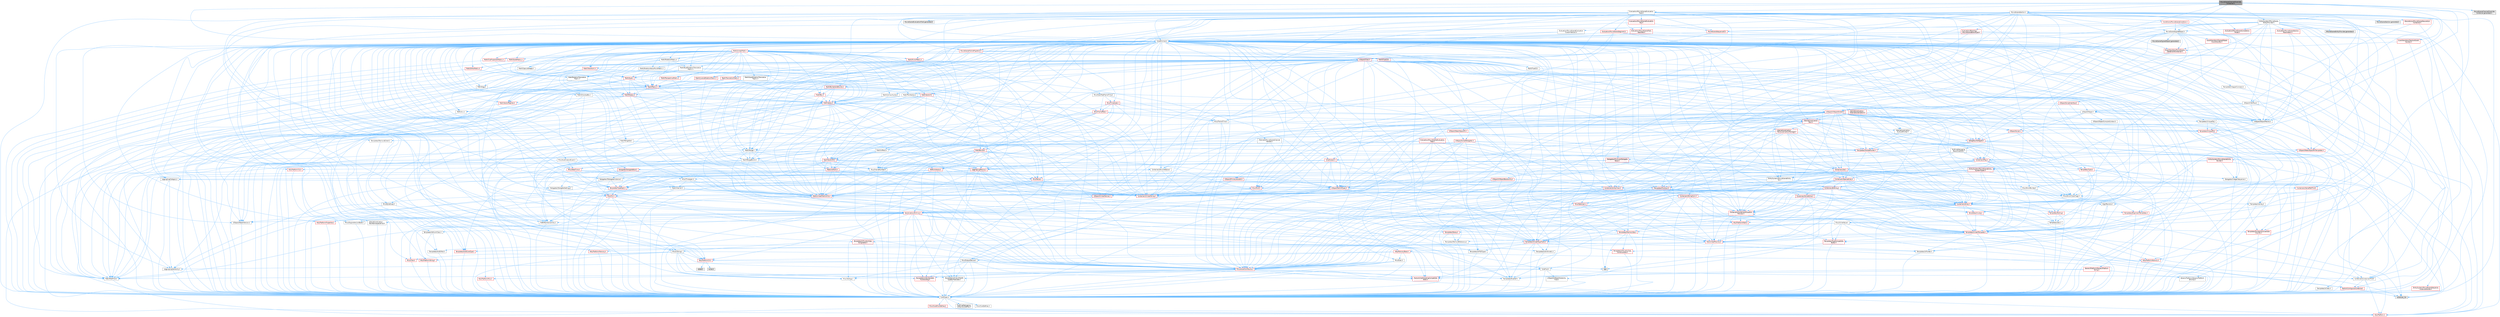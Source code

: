 digraph "MovieSceneChannelOverrideContainer.h"
{
 // INTERACTIVE_SVG=YES
 // LATEX_PDF_SIZE
  bgcolor="transparent";
  edge [fontname=Helvetica,fontsize=10,labelfontname=Helvetica,labelfontsize=10];
  node [fontname=Helvetica,fontsize=10,shape=box,height=0.2,width=0.4];
  Node1 [id="Node000001",label="MovieSceneChannelOverride\lContainer.h",height=0.2,width=0.4,color="gray40", fillcolor="grey60", style="filled", fontcolor="black",tooltip=" "];
  Node1 -> Node2 [id="edge1_Node000001_Node000002",color="steelblue1",style="solid",tooltip=" "];
  Node2 [id="Node000002",label="CoreMinimal.h",height=0.2,width=0.4,color="grey40", fillcolor="white", style="filled",URL="$d7/d67/CoreMinimal_8h.html",tooltip=" "];
  Node2 -> Node3 [id="edge2_Node000002_Node000003",color="steelblue1",style="solid",tooltip=" "];
  Node3 [id="Node000003",label="CoreTypes.h",height=0.2,width=0.4,color="grey40", fillcolor="white", style="filled",URL="$dc/dec/CoreTypes_8h.html",tooltip=" "];
  Node3 -> Node4 [id="edge3_Node000003_Node000004",color="steelblue1",style="solid",tooltip=" "];
  Node4 [id="Node000004",label="HAL/Platform.h",height=0.2,width=0.4,color="red", fillcolor="#FFF0F0", style="filled",URL="$d9/dd0/Platform_8h.html",tooltip=" "];
  Node3 -> Node14 [id="edge4_Node000003_Node000014",color="steelblue1",style="solid",tooltip=" "];
  Node14 [id="Node000014",label="ProfilingDebugging\l/UMemoryDefines.h",height=0.2,width=0.4,color="grey40", fillcolor="white", style="filled",URL="$d2/da2/UMemoryDefines_8h.html",tooltip=" "];
  Node3 -> Node15 [id="edge5_Node000003_Node000015",color="steelblue1",style="solid",tooltip=" "];
  Node15 [id="Node000015",label="Misc/CoreMiscDefines.h",height=0.2,width=0.4,color="red", fillcolor="#FFF0F0", style="filled",URL="$da/d38/CoreMiscDefines_8h.html",tooltip=" "];
  Node15 -> Node4 [id="edge6_Node000015_Node000004",color="steelblue1",style="solid",tooltip=" "];
  Node3 -> Node16 [id="edge7_Node000003_Node000016",color="steelblue1",style="solid",tooltip=" "];
  Node16 [id="Node000016",label="Misc/CoreDefines.h",height=0.2,width=0.4,color="grey40", fillcolor="white", style="filled",URL="$d3/dd2/CoreDefines_8h.html",tooltip=" "];
  Node2 -> Node17 [id="edge8_Node000002_Node000017",color="steelblue1",style="solid",tooltip=" "];
  Node17 [id="Node000017",label="CoreFwd.h",height=0.2,width=0.4,color="grey40", fillcolor="white", style="filled",URL="$d1/d1e/CoreFwd_8h.html",tooltip=" "];
  Node17 -> Node3 [id="edge9_Node000017_Node000003",color="steelblue1",style="solid",tooltip=" "];
  Node17 -> Node18 [id="edge10_Node000017_Node000018",color="steelblue1",style="solid",tooltip=" "];
  Node18 [id="Node000018",label="Containers/ContainersFwd.h",height=0.2,width=0.4,color="grey40", fillcolor="white", style="filled",URL="$d4/d0a/ContainersFwd_8h.html",tooltip=" "];
  Node18 -> Node4 [id="edge11_Node000018_Node000004",color="steelblue1",style="solid",tooltip=" "];
  Node18 -> Node3 [id="edge12_Node000018_Node000003",color="steelblue1",style="solid",tooltip=" "];
  Node18 -> Node19 [id="edge13_Node000018_Node000019",color="steelblue1",style="solid",tooltip=" "];
  Node19 [id="Node000019",label="Traits/IsContiguousContainer.h",height=0.2,width=0.4,color="red", fillcolor="#FFF0F0", style="filled",URL="$d5/d3c/IsContiguousContainer_8h.html",tooltip=" "];
  Node19 -> Node3 [id="edge14_Node000019_Node000003",color="steelblue1",style="solid",tooltip=" "];
  Node19 -> Node21 [id="edge15_Node000019_Node000021",color="steelblue1",style="solid",tooltip=" "];
  Node21 [id="Node000021",label="initializer_list",height=0.2,width=0.4,color="grey60", fillcolor="#E0E0E0", style="filled",tooltip=" "];
  Node17 -> Node22 [id="edge16_Node000017_Node000022",color="steelblue1",style="solid",tooltip=" "];
  Node22 [id="Node000022",label="Math/MathFwd.h",height=0.2,width=0.4,color="grey40", fillcolor="white", style="filled",URL="$d2/d10/MathFwd_8h.html",tooltip=" "];
  Node22 -> Node4 [id="edge17_Node000022_Node000004",color="steelblue1",style="solid",tooltip=" "];
  Node17 -> Node23 [id="edge18_Node000017_Node000023",color="steelblue1",style="solid",tooltip=" "];
  Node23 [id="Node000023",label="UObject/UObjectHierarchy\lFwd.h",height=0.2,width=0.4,color="grey40", fillcolor="white", style="filled",URL="$d3/d13/UObjectHierarchyFwd_8h.html",tooltip=" "];
  Node2 -> Node23 [id="edge19_Node000002_Node000023",color="steelblue1",style="solid",tooltip=" "];
  Node2 -> Node18 [id="edge20_Node000002_Node000018",color="steelblue1",style="solid",tooltip=" "];
  Node2 -> Node24 [id="edge21_Node000002_Node000024",color="steelblue1",style="solid",tooltip=" "];
  Node24 [id="Node000024",label="Misc/VarArgs.h",height=0.2,width=0.4,color="grey40", fillcolor="white", style="filled",URL="$d5/d6f/VarArgs_8h.html",tooltip=" "];
  Node24 -> Node3 [id="edge22_Node000024_Node000003",color="steelblue1",style="solid",tooltip=" "];
  Node2 -> Node25 [id="edge23_Node000002_Node000025",color="steelblue1",style="solid",tooltip=" "];
  Node25 [id="Node000025",label="Logging/LogVerbosity.h",height=0.2,width=0.4,color="grey40", fillcolor="white", style="filled",URL="$d2/d8f/LogVerbosity_8h.html",tooltip=" "];
  Node25 -> Node3 [id="edge24_Node000025_Node000003",color="steelblue1",style="solid",tooltip=" "];
  Node2 -> Node26 [id="edge25_Node000002_Node000026",color="steelblue1",style="solid",tooltip=" "];
  Node26 [id="Node000026",label="Misc/OutputDevice.h",height=0.2,width=0.4,color="grey40", fillcolor="white", style="filled",URL="$d7/d32/OutputDevice_8h.html",tooltip=" "];
  Node26 -> Node17 [id="edge26_Node000026_Node000017",color="steelblue1",style="solid",tooltip=" "];
  Node26 -> Node3 [id="edge27_Node000026_Node000003",color="steelblue1",style="solid",tooltip=" "];
  Node26 -> Node25 [id="edge28_Node000026_Node000025",color="steelblue1",style="solid",tooltip=" "];
  Node26 -> Node24 [id="edge29_Node000026_Node000024",color="steelblue1",style="solid",tooltip=" "];
  Node26 -> Node27 [id="edge30_Node000026_Node000027",color="steelblue1",style="solid",tooltip=" "];
  Node27 [id="Node000027",label="Templates/IsArrayOrRefOf\lTypeByPredicate.h",height=0.2,width=0.4,color="grey40", fillcolor="white", style="filled",URL="$d6/da1/IsArrayOrRefOfTypeByPredicate_8h.html",tooltip=" "];
  Node27 -> Node3 [id="edge31_Node000027_Node000003",color="steelblue1",style="solid",tooltip=" "];
  Node26 -> Node28 [id="edge32_Node000026_Node000028",color="steelblue1",style="solid",tooltip=" "];
  Node28 [id="Node000028",label="Templates/IsValidVariadic\lFunctionArg.h",height=0.2,width=0.4,color="red", fillcolor="#FFF0F0", style="filled",URL="$d0/dc8/IsValidVariadicFunctionArg_8h.html",tooltip=" "];
  Node28 -> Node3 [id="edge33_Node000028_Node000003",color="steelblue1",style="solid",tooltip=" "];
  Node26 -> Node30 [id="edge34_Node000026_Node000030",color="steelblue1",style="solid",tooltip=" "];
  Node30 [id="Node000030",label="Traits/IsCharEncodingCompatible\lWith.h",height=0.2,width=0.4,color="red", fillcolor="#FFF0F0", style="filled",URL="$df/dd1/IsCharEncodingCompatibleWith_8h.html",tooltip=" "];
  Node2 -> Node32 [id="edge35_Node000002_Node000032",color="steelblue1",style="solid",tooltip=" "];
  Node32 [id="Node000032",label="HAL/PlatformCrt.h",height=0.2,width=0.4,color="red", fillcolor="#FFF0F0", style="filled",URL="$d8/d75/PlatformCrt_8h.html",tooltip=" "];
  Node32 -> Node33 [id="edge36_Node000032_Node000033",color="steelblue1",style="solid",tooltip=" "];
  Node33 [id="Node000033",label="new",height=0.2,width=0.4,color="grey60", fillcolor="#E0E0E0", style="filled",tooltip=" "];
  Node32 -> Node34 [id="edge37_Node000032_Node000034",color="steelblue1",style="solid",tooltip=" "];
  Node34 [id="Node000034",label="wchar.h",height=0.2,width=0.4,color="grey60", fillcolor="#E0E0E0", style="filled",tooltip=" "];
  Node32 -> Node35 [id="edge38_Node000032_Node000035",color="steelblue1",style="solid",tooltip=" "];
  Node35 [id="Node000035",label="stddef.h",height=0.2,width=0.4,color="grey60", fillcolor="#E0E0E0", style="filled",tooltip=" "];
  Node2 -> Node42 [id="edge39_Node000002_Node000042",color="steelblue1",style="solid",tooltip=" "];
  Node42 [id="Node000042",label="HAL/PlatformMisc.h",height=0.2,width=0.4,color="red", fillcolor="#FFF0F0", style="filled",URL="$d0/df5/PlatformMisc_8h.html",tooltip=" "];
  Node42 -> Node3 [id="edge40_Node000042_Node000003",color="steelblue1",style="solid",tooltip=" "];
  Node2 -> Node61 [id="edge41_Node000002_Node000061",color="steelblue1",style="solid",tooltip=" "];
  Node61 [id="Node000061",label="Misc/AssertionMacros.h",height=0.2,width=0.4,color="red", fillcolor="#FFF0F0", style="filled",URL="$d0/dfa/AssertionMacros_8h.html",tooltip=" "];
  Node61 -> Node3 [id="edge42_Node000061_Node000003",color="steelblue1",style="solid",tooltip=" "];
  Node61 -> Node4 [id="edge43_Node000061_Node000004",color="steelblue1",style="solid",tooltip=" "];
  Node61 -> Node42 [id="edge44_Node000061_Node000042",color="steelblue1",style="solid",tooltip=" "];
  Node61 -> Node62 [id="edge45_Node000061_Node000062",color="steelblue1",style="solid",tooltip=" "];
  Node62 [id="Node000062",label="Templates/EnableIf.h",height=0.2,width=0.4,color="grey40", fillcolor="white", style="filled",URL="$d7/d60/EnableIf_8h.html",tooltip=" "];
  Node62 -> Node3 [id="edge46_Node000062_Node000003",color="steelblue1",style="solid",tooltip=" "];
  Node61 -> Node27 [id="edge47_Node000061_Node000027",color="steelblue1",style="solid",tooltip=" "];
  Node61 -> Node28 [id="edge48_Node000061_Node000028",color="steelblue1",style="solid",tooltip=" "];
  Node61 -> Node30 [id="edge49_Node000061_Node000030",color="steelblue1",style="solid",tooltip=" "];
  Node61 -> Node24 [id="edge50_Node000061_Node000024",color="steelblue1",style="solid",tooltip=" "];
  Node2 -> Node70 [id="edge51_Node000002_Node000070",color="steelblue1",style="solid",tooltip=" "];
  Node70 [id="Node000070",label="Templates/IsPointer.h",height=0.2,width=0.4,color="grey40", fillcolor="white", style="filled",URL="$d7/d05/IsPointer_8h.html",tooltip=" "];
  Node70 -> Node3 [id="edge52_Node000070_Node000003",color="steelblue1",style="solid",tooltip=" "];
  Node2 -> Node71 [id="edge53_Node000002_Node000071",color="steelblue1",style="solid",tooltip=" "];
  Node71 [id="Node000071",label="HAL/PlatformMemory.h",height=0.2,width=0.4,color="red", fillcolor="#FFF0F0", style="filled",URL="$de/d68/PlatformMemory_8h.html",tooltip=" "];
  Node71 -> Node3 [id="edge54_Node000071_Node000003",color="steelblue1",style="solid",tooltip=" "];
  Node2 -> Node54 [id="edge55_Node000002_Node000054",color="steelblue1",style="solid",tooltip=" "];
  Node54 [id="Node000054",label="HAL/PlatformAtomics.h",height=0.2,width=0.4,color="red", fillcolor="#FFF0F0", style="filled",URL="$d3/d36/PlatformAtomics_8h.html",tooltip=" "];
  Node54 -> Node3 [id="edge56_Node000054_Node000003",color="steelblue1",style="solid",tooltip=" "];
  Node2 -> Node76 [id="edge57_Node000002_Node000076",color="steelblue1",style="solid",tooltip=" "];
  Node76 [id="Node000076",label="Misc/Exec.h",height=0.2,width=0.4,color="grey40", fillcolor="white", style="filled",URL="$de/ddb/Exec_8h.html",tooltip=" "];
  Node76 -> Node3 [id="edge58_Node000076_Node000003",color="steelblue1",style="solid",tooltip=" "];
  Node76 -> Node61 [id="edge59_Node000076_Node000061",color="steelblue1",style="solid",tooltip=" "];
  Node2 -> Node77 [id="edge60_Node000002_Node000077",color="steelblue1",style="solid",tooltip=" "];
  Node77 [id="Node000077",label="HAL/MemoryBase.h",height=0.2,width=0.4,color="red", fillcolor="#FFF0F0", style="filled",URL="$d6/d9f/MemoryBase_8h.html",tooltip=" "];
  Node77 -> Node3 [id="edge61_Node000077_Node000003",color="steelblue1",style="solid",tooltip=" "];
  Node77 -> Node54 [id="edge62_Node000077_Node000054",color="steelblue1",style="solid",tooltip=" "];
  Node77 -> Node32 [id="edge63_Node000077_Node000032",color="steelblue1",style="solid",tooltip=" "];
  Node77 -> Node76 [id="edge64_Node000077_Node000076",color="steelblue1",style="solid",tooltip=" "];
  Node77 -> Node26 [id="edge65_Node000077_Node000026",color="steelblue1",style="solid",tooltip=" "];
  Node2 -> Node87 [id="edge66_Node000002_Node000087",color="steelblue1",style="solid",tooltip=" "];
  Node87 [id="Node000087",label="HAL/UnrealMemory.h",height=0.2,width=0.4,color="red", fillcolor="#FFF0F0", style="filled",URL="$d9/d96/UnrealMemory_8h.html",tooltip=" "];
  Node87 -> Node3 [id="edge67_Node000087_Node000003",color="steelblue1",style="solid",tooltip=" "];
  Node87 -> Node77 [id="edge68_Node000087_Node000077",color="steelblue1",style="solid",tooltip=" "];
  Node87 -> Node71 [id="edge69_Node000087_Node000071",color="steelblue1",style="solid",tooltip=" "];
  Node87 -> Node70 [id="edge70_Node000087_Node000070",color="steelblue1",style="solid",tooltip=" "];
  Node2 -> Node89 [id="edge71_Node000002_Node000089",color="steelblue1",style="solid",tooltip=" "];
  Node89 [id="Node000089",label="Templates/IsArithmetic.h",height=0.2,width=0.4,color="grey40", fillcolor="white", style="filled",URL="$d2/d5d/IsArithmetic_8h.html",tooltip=" "];
  Node89 -> Node3 [id="edge72_Node000089_Node000003",color="steelblue1",style="solid",tooltip=" "];
  Node2 -> Node83 [id="edge73_Node000002_Node000083",color="steelblue1",style="solid",tooltip=" "];
  Node83 [id="Node000083",label="Templates/AndOrNot.h",height=0.2,width=0.4,color="grey40", fillcolor="white", style="filled",URL="$db/d0a/AndOrNot_8h.html",tooltip=" "];
  Node83 -> Node3 [id="edge74_Node000083_Node000003",color="steelblue1",style="solid",tooltip=" "];
  Node2 -> Node90 [id="edge75_Node000002_Node000090",color="steelblue1",style="solid",tooltip=" "];
  Node90 [id="Node000090",label="Templates/IsPODType.h",height=0.2,width=0.4,color="grey40", fillcolor="white", style="filled",URL="$d7/db1/IsPODType_8h.html",tooltip=" "];
  Node90 -> Node3 [id="edge76_Node000090_Node000003",color="steelblue1",style="solid",tooltip=" "];
  Node2 -> Node91 [id="edge77_Node000002_Node000091",color="steelblue1",style="solid",tooltip=" "];
  Node91 [id="Node000091",label="Templates/IsUECoreType.h",height=0.2,width=0.4,color="red", fillcolor="#FFF0F0", style="filled",URL="$d1/db8/IsUECoreType_8h.html",tooltip=" "];
  Node91 -> Node3 [id="edge78_Node000091_Node000003",color="steelblue1",style="solid",tooltip=" "];
  Node2 -> Node84 [id="edge79_Node000002_Node000084",color="steelblue1",style="solid",tooltip=" "];
  Node84 [id="Node000084",label="Templates/IsTriviallyCopy\lConstructible.h",height=0.2,width=0.4,color="red", fillcolor="#FFF0F0", style="filled",URL="$d3/d78/IsTriviallyCopyConstructible_8h.html",tooltip=" "];
  Node84 -> Node3 [id="edge80_Node000084_Node000003",color="steelblue1",style="solid",tooltip=" "];
  Node2 -> Node92 [id="edge81_Node000002_Node000092",color="steelblue1",style="solid",tooltip=" "];
  Node92 [id="Node000092",label="Templates/UnrealTypeTraits.h",height=0.2,width=0.4,color="red", fillcolor="#FFF0F0", style="filled",URL="$d2/d2d/UnrealTypeTraits_8h.html",tooltip=" "];
  Node92 -> Node3 [id="edge82_Node000092_Node000003",color="steelblue1",style="solid",tooltip=" "];
  Node92 -> Node70 [id="edge83_Node000092_Node000070",color="steelblue1",style="solid",tooltip=" "];
  Node92 -> Node61 [id="edge84_Node000092_Node000061",color="steelblue1",style="solid",tooltip=" "];
  Node92 -> Node83 [id="edge85_Node000092_Node000083",color="steelblue1",style="solid",tooltip=" "];
  Node92 -> Node62 [id="edge86_Node000092_Node000062",color="steelblue1",style="solid",tooltip=" "];
  Node92 -> Node89 [id="edge87_Node000092_Node000089",color="steelblue1",style="solid",tooltip=" "];
  Node92 -> Node90 [id="edge88_Node000092_Node000090",color="steelblue1",style="solid",tooltip=" "];
  Node92 -> Node91 [id="edge89_Node000092_Node000091",color="steelblue1",style="solid",tooltip=" "];
  Node92 -> Node84 [id="edge90_Node000092_Node000084",color="steelblue1",style="solid",tooltip=" "];
  Node2 -> Node62 [id="edge91_Node000002_Node000062",color="steelblue1",style="solid",tooltip=" "];
  Node2 -> Node94 [id="edge92_Node000002_Node000094",color="steelblue1",style="solid",tooltip=" "];
  Node94 [id="Node000094",label="Templates/RemoveReference.h",height=0.2,width=0.4,color="grey40", fillcolor="white", style="filled",URL="$da/dbe/RemoveReference_8h.html",tooltip=" "];
  Node94 -> Node3 [id="edge93_Node000094_Node000003",color="steelblue1",style="solid",tooltip=" "];
  Node2 -> Node95 [id="edge94_Node000002_Node000095",color="steelblue1",style="solid",tooltip=" "];
  Node95 [id="Node000095",label="Templates/IntegralConstant.h",height=0.2,width=0.4,color="grey40", fillcolor="white", style="filled",URL="$db/d1b/IntegralConstant_8h.html",tooltip=" "];
  Node95 -> Node3 [id="edge95_Node000095_Node000003",color="steelblue1",style="solid",tooltip=" "];
  Node2 -> Node96 [id="edge96_Node000002_Node000096",color="steelblue1",style="solid",tooltip=" "];
  Node96 [id="Node000096",label="Templates/IsClass.h",height=0.2,width=0.4,color="grey40", fillcolor="white", style="filled",URL="$db/dcb/IsClass_8h.html",tooltip=" "];
  Node96 -> Node3 [id="edge97_Node000096_Node000003",color="steelblue1",style="solid",tooltip=" "];
  Node2 -> Node97 [id="edge98_Node000002_Node000097",color="steelblue1",style="solid",tooltip=" "];
  Node97 [id="Node000097",label="Templates/TypeCompatible\lBytes.h",height=0.2,width=0.4,color="red", fillcolor="#FFF0F0", style="filled",URL="$df/d0a/TypeCompatibleBytes_8h.html",tooltip=" "];
  Node97 -> Node3 [id="edge99_Node000097_Node000003",color="steelblue1",style="solid",tooltip=" "];
  Node97 -> Node33 [id="edge100_Node000097_Node000033",color="steelblue1",style="solid",tooltip=" "];
  Node2 -> Node19 [id="edge101_Node000002_Node000019",color="steelblue1",style="solid",tooltip=" "];
  Node2 -> Node98 [id="edge102_Node000002_Node000098",color="steelblue1",style="solid",tooltip=" "];
  Node98 [id="Node000098",label="Templates/UnrealTemplate.h",height=0.2,width=0.4,color="red", fillcolor="#FFF0F0", style="filled",URL="$d4/d24/UnrealTemplate_8h.html",tooltip=" "];
  Node98 -> Node3 [id="edge103_Node000098_Node000003",color="steelblue1",style="solid",tooltip=" "];
  Node98 -> Node70 [id="edge104_Node000098_Node000070",color="steelblue1",style="solid",tooltip=" "];
  Node98 -> Node87 [id="edge105_Node000098_Node000087",color="steelblue1",style="solid",tooltip=" "];
  Node98 -> Node92 [id="edge106_Node000098_Node000092",color="steelblue1",style="solid",tooltip=" "];
  Node98 -> Node94 [id="edge107_Node000098_Node000094",color="steelblue1",style="solid",tooltip=" "];
  Node98 -> Node97 [id="edge108_Node000098_Node000097",color="steelblue1",style="solid",tooltip=" "];
  Node98 -> Node19 [id="edge109_Node000098_Node000019",color="steelblue1",style="solid",tooltip=" "];
  Node2 -> Node47 [id="edge110_Node000002_Node000047",color="steelblue1",style="solid",tooltip=" "];
  Node47 [id="Node000047",label="Math/NumericLimits.h",height=0.2,width=0.4,color="grey40", fillcolor="white", style="filled",URL="$df/d1b/NumericLimits_8h.html",tooltip=" "];
  Node47 -> Node3 [id="edge111_Node000047_Node000003",color="steelblue1",style="solid",tooltip=" "];
  Node2 -> Node102 [id="edge112_Node000002_Node000102",color="steelblue1",style="solid",tooltip=" "];
  Node102 [id="Node000102",label="HAL/PlatformMath.h",height=0.2,width=0.4,color="red", fillcolor="#FFF0F0", style="filled",URL="$dc/d53/PlatformMath_8h.html",tooltip=" "];
  Node102 -> Node3 [id="edge113_Node000102_Node000003",color="steelblue1",style="solid",tooltip=" "];
  Node2 -> Node85 [id="edge114_Node000002_Node000085",color="steelblue1",style="solid",tooltip=" "];
  Node85 [id="Node000085",label="Templates/IsTriviallyCopy\lAssignable.h",height=0.2,width=0.4,color="red", fillcolor="#FFF0F0", style="filled",URL="$d2/df2/IsTriviallyCopyAssignable_8h.html",tooltip=" "];
  Node85 -> Node3 [id="edge115_Node000085_Node000003",color="steelblue1",style="solid",tooltip=" "];
  Node2 -> Node110 [id="edge116_Node000002_Node000110",color="steelblue1",style="solid",tooltip=" "];
  Node110 [id="Node000110",label="Templates/MemoryOps.h",height=0.2,width=0.4,color="red", fillcolor="#FFF0F0", style="filled",URL="$db/dea/MemoryOps_8h.html",tooltip=" "];
  Node110 -> Node3 [id="edge117_Node000110_Node000003",color="steelblue1",style="solid",tooltip=" "];
  Node110 -> Node87 [id="edge118_Node000110_Node000087",color="steelblue1",style="solid",tooltip=" "];
  Node110 -> Node85 [id="edge119_Node000110_Node000085",color="steelblue1",style="solid",tooltip=" "];
  Node110 -> Node84 [id="edge120_Node000110_Node000084",color="steelblue1",style="solid",tooltip=" "];
  Node110 -> Node92 [id="edge121_Node000110_Node000092",color="steelblue1",style="solid",tooltip=" "];
  Node110 -> Node33 [id="edge122_Node000110_Node000033",color="steelblue1",style="solid",tooltip=" "];
  Node2 -> Node111 [id="edge123_Node000002_Node000111",color="steelblue1",style="solid",tooltip=" "];
  Node111 [id="Node000111",label="Containers/ContainerAllocation\lPolicies.h",height=0.2,width=0.4,color="red", fillcolor="#FFF0F0", style="filled",URL="$d7/dff/ContainerAllocationPolicies_8h.html",tooltip=" "];
  Node111 -> Node3 [id="edge124_Node000111_Node000003",color="steelblue1",style="solid",tooltip=" "];
  Node111 -> Node111 [id="edge125_Node000111_Node000111",color="steelblue1",style="solid",tooltip=" "];
  Node111 -> Node102 [id="edge126_Node000111_Node000102",color="steelblue1",style="solid",tooltip=" "];
  Node111 -> Node87 [id="edge127_Node000111_Node000087",color="steelblue1",style="solid",tooltip=" "];
  Node111 -> Node47 [id="edge128_Node000111_Node000047",color="steelblue1",style="solid",tooltip=" "];
  Node111 -> Node61 [id="edge129_Node000111_Node000061",color="steelblue1",style="solid",tooltip=" "];
  Node111 -> Node110 [id="edge130_Node000111_Node000110",color="steelblue1",style="solid",tooltip=" "];
  Node111 -> Node97 [id="edge131_Node000111_Node000097",color="steelblue1",style="solid",tooltip=" "];
  Node2 -> Node114 [id="edge132_Node000002_Node000114",color="steelblue1",style="solid",tooltip=" "];
  Node114 [id="Node000114",label="Templates/IsEnumClass.h",height=0.2,width=0.4,color="grey40", fillcolor="white", style="filled",URL="$d7/d15/IsEnumClass_8h.html",tooltip=" "];
  Node114 -> Node3 [id="edge133_Node000114_Node000003",color="steelblue1",style="solid",tooltip=" "];
  Node114 -> Node83 [id="edge134_Node000114_Node000083",color="steelblue1",style="solid",tooltip=" "];
  Node2 -> Node115 [id="edge135_Node000002_Node000115",color="steelblue1",style="solid",tooltip=" "];
  Node115 [id="Node000115",label="HAL/PlatformProperties.h",height=0.2,width=0.4,color="red", fillcolor="#FFF0F0", style="filled",URL="$d9/db0/PlatformProperties_8h.html",tooltip=" "];
  Node115 -> Node3 [id="edge136_Node000115_Node000003",color="steelblue1",style="solid",tooltip=" "];
  Node2 -> Node118 [id="edge137_Node000002_Node000118",color="steelblue1",style="solid",tooltip=" "];
  Node118 [id="Node000118",label="Misc/EngineVersionBase.h",height=0.2,width=0.4,color="grey40", fillcolor="white", style="filled",URL="$d5/d2b/EngineVersionBase_8h.html",tooltip=" "];
  Node118 -> Node3 [id="edge138_Node000118_Node000003",color="steelblue1",style="solid",tooltip=" "];
  Node2 -> Node119 [id="edge139_Node000002_Node000119",color="steelblue1",style="solid",tooltip=" "];
  Node119 [id="Node000119",label="Internationalization\l/TextNamespaceFwd.h",height=0.2,width=0.4,color="grey40", fillcolor="white", style="filled",URL="$d8/d97/TextNamespaceFwd_8h.html",tooltip=" "];
  Node119 -> Node3 [id="edge140_Node000119_Node000003",color="steelblue1",style="solid",tooltip=" "];
  Node2 -> Node120 [id="edge141_Node000002_Node000120",color="steelblue1",style="solid",tooltip=" "];
  Node120 [id="Node000120",label="Serialization/Archive.h",height=0.2,width=0.4,color="red", fillcolor="#FFF0F0", style="filled",URL="$d7/d3b/Archive_8h.html",tooltip=" "];
  Node120 -> Node17 [id="edge142_Node000120_Node000017",color="steelblue1",style="solid",tooltip=" "];
  Node120 -> Node3 [id="edge143_Node000120_Node000003",color="steelblue1",style="solid",tooltip=" "];
  Node120 -> Node115 [id="edge144_Node000120_Node000115",color="steelblue1",style="solid",tooltip=" "];
  Node120 -> Node119 [id="edge145_Node000120_Node000119",color="steelblue1",style="solid",tooltip=" "];
  Node120 -> Node22 [id="edge146_Node000120_Node000022",color="steelblue1",style="solid",tooltip=" "];
  Node120 -> Node61 [id="edge147_Node000120_Node000061",color="steelblue1",style="solid",tooltip=" "];
  Node120 -> Node118 [id="edge148_Node000120_Node000118",color="steelblue1",style="solid",tooltip=" "];
  Node120 -> Node24 [id="edge149_Node000120_Node000024",color="steelblue1",style="solid",tooltip=" "];
  Node120 -> Node62 [id="edge150_Node000120_Node000062",color="steelblue1",style="solid",tooltip=" "];
  Node120 -> Node27 [id="edge151_Node000120_Node000027",color="steelblue1",style="solid",tooltip=" "];
  Node120 -> Node114 [id="edge152_Node000120_Node000114",color="steelblue1",style="solid",tooltip=" "];
  Node120 -> Node28 [id="edge153_Node000120_Node000028",color="steelblue1",style="solid",tooltip=" "];
  Node120 -> Node98 [id="edge154_Node000120_Node000098",color="steelblue1",style="solid",tooltip=" "];
  Node120 -> Node30 [id="edge155_Node000120_Node000030",color="steelblue1",style="solid",tooltip=" "];
  Node120 -> Node123 [id="edge156_Node000120_Node000123",color="steelblue1",style="solid",tooltip=" "];
  Node123 [id="Node000123",label="UObject/ObjectVersion.h",height=0.2,width=0.4,color="grey40", fillcolor="white", style="filled",URL="$da/d63/ObjectVersion_8h.html",tooltip=" "];
  Node123 -> Node3 [id="edge157_Node000123_Node000003",color="steelblue1",style="solid",tooltip=" "];
  Node2 -> Node124 [id="edge158_Node000002_Node000124",color="steelblue1",style="solid",tooltip=" "];
  Node124 [id="Node000124",label="Templates/Less.h",height=0.2,width=0.4,color="grey40", fillcolor="white", style="filled",URL="$de/dc8/Less_8h.html",tooltip=" "];
  Node124 -> Node3 [id="edge159_Node000124_Node000003",color="steelblue1",style="solid",tooltip=" "];
  Node124 -> Node98 [id="edge160_Node000124_Node000098",color="steelblue1",style="solid",tooltip=" "];
  Node2 -> Node125 [id="edge161_Node000002_Node000125",color="steelblue1",style="solid",tooltip=" "];
  Node125 [id="Node000125",label="Templates/Sorting.h",height=0.2,width=0.4,color="red", fillcolor="#FFF0F0", style="filled",URL="$d3/d9e/Sorting_8h.html",tooltip=" "];
  Node125 -> Node3 [id="edge162_Node000125_Node000003",color="steelblue1",style="solid",tooltip=" "];
  Node125 -> Node102 [id="edge163_Node000125_Node000102",color="steelblue1",style="solid",tooltip=" "];
  Node125 -> Node124 [id="edge164_Node000125_Node000124",color="steelblue1",style="solid",tooltip=" "];
  Node2 -> Node136 [id="edge165_Node000002_Node000136",color="steelblue1",style="solid",tooltip=" "];
  Node136 [id="Node000136",label="Misc/Char.h",height=0.2,width=0.4,color="red", fillcolor="#FFF0F0", style="filled",URL="$d0/d58/Char_8h.html",tooltip=" "];
  Node136 -> Node3 [id="edge166_Node000136_Node000003",color="steelblue1",style="solid",tooltip=" "];
  Node2 -> Node139 [id="edge167_Node000002_Node000139",color="steelblue1",style="solid",tooltip=" "];
  Node139 [id="Node000139",label="GenericPlatform/GenericPlatform\lStricmp.h",height=0.2,width=0.4,color="grey40", fillcolor="white", style="filled",URL="$d2/d86/GenericPlatformStricmp_8h.html",tooltip=" "];
  Node139 -> Node3 [id="edge168_Node000139_Node000003",color="steelblue1",style="solid",tooltip=" "];
  Node2 -> Node140 [id="edge169_Node000002_Node000140",color="steelblue1",style="solid",tooltip=" "];
  Node140 [id="Node000140",label="GenericPlatform/GenericPlatform\lString.h",height=0.2,width=0.4,color="red", fillcolor="#FFF0F0", style="filled",URL="$dd/d20/GenericPlatformString_8h.html",tooltip=" "];
  Node140 -> Node3 [id="edge170_Node000140_Node000003",color="steelblue1",style="solid",tooltip=" "];
  Node140 -> Node139 [id="edge171_Node000140_Node000139",color="steelblue1",style="solid",tooltip=" "];
  Node140 -> Node62 [id="edge172_Node000140_Node000062",color="steelblue1",style="solid",tooltip=" "];
  Node140 -> Node30 [id="edge173_Node000140_Node000030",color="steelblue1",style="solid",tooltip=" "];
  Node2 -> Node73 [id="edge174_Node000002_Node000073",color="steelblue1",style="solid",tooltip=" "];
  Node73 [id="Node000073",label="HAL/PlatformString.h",height=0.2,width=0.4,color="red", fillcolor="#FFF0F0", style="filled",URL="$db/db5/PlatformString_8h.html",tooltip=" "];
  Node73 -> Node3 [id="edge175_Node000073_Node000003",color="steelblue1",style="solid",tooltip=" "];
  Node2 -> Node143 [id="edge176_Node000002_Node000143",color="steelblue1",style="solid",tooltip=" "];
  Node143 [id="Node000143",label="Misc/CString.h",height=0.2,width=0.4,color="grey40", fillcolor="white", style="filled",URL="$d2/d49/CString_8h.html",tooltip=" "];
  Node143 -> Node3 [id="edge177_Node000143_Node000003",color="steelblue1",style="solid",tooltip=" "];
  Node143 -> Node32 [id="edge178_Node000143_Node000032",color="steelblue1",style="solid",tooltip=" "];
  Node143 -> Node73 [id="edge179_Node000143_Node000073",color="steelblue1",style="solid",tooltip=" "];
  Node143 -> Node61 [id="edge180_Node000143_Node000061",color="steelblue1",style="solid",tooltip=" "];
  Node143 -> Node136 [id="edge181_Node000143_Node000136",color="steelblue1",style="solid",tooltip=" "];
  Node143 -> Node24 [id="edge182_Node000143_Node000024",color="steelblue1",style="solid",tooltip=" "];
  Node143 -> Node27 [id="edge183_Node000143_Node000027",color="steelblue1",style="solid",tooltip=" "];
  Node143 -> Node28 [id="edge184_Node000143_Node000028",color="steelblue1",style="solid",tooltip=" "];
  Node143 -> Node30 [id="edge185_Node000143_Node000030",color="steelblue1",style="solid",tooltip=" "];
  Node2 -> Node144 [id="edge186_Node000002_Node000144",color="steelblue1",style="solid",tooltip=" "];
  Node144 [id="Node000144",label="Misc/Crc.h",height=0.2,width=0.4,color="red", fillcolor="#FFF0F0", style="filled",URL="$d4/dd2/Crc_8h.html",tooltip=" "];
  Node144 -> Node3 [id="edge187_Node000144_Node000003",color="steelblue1",style="solid",tooltip=" "];
  Node144 -> Node73 [id="edge188_Node000144_Node000073",color="steelblue1",style="solid",tooltip=" "];
  Node144 -> Node61 [id="edge189_Node000144_Node000061",color="steelblue1",style="solid",tooltip=" "];
  Node144 -> Node143 [id="edge190_Node000144_Node000143",color="steelblue1",style="solid",tooltip=" "];
  Node144 -> Node136 [id="edge191_Node000144_Node000136",color="steelblue1",style="solid",tooltip=" "];
  Node144 -> Node92 [id="edge192_Node000144_Node000092",color="steelblue1",style="solid",tooltip=" "];
  Node2 -> Node135 [id="edge193_Node000002_Node000135",color="steelblue1",style="solid",tooltip=" "];
  Node135 [id="Node000135",label="Math/UnrealMathUtility.h",height=0.2,width=0.4,color="red", fillcolor="#FFF0F0", style="filled",URL="$db/db8/UnrealMathUtility_8h.html",tooltip=" "];
  Node135 -> Node3 [id="edge194_Node000135_Node000003",color="steelblue1",style="solid",tooltip=" "];
  Node135 -> Node61 [id="edge195_Node000135_Node000061",color="steelblue1",style="solid",tooltip=" "];
  Node135 -> Node102 [id="edge196_Node000135_Node000102",color="steelblue1",style="solid",tooltip=" "];
  Node135 -> Node22 [id="edge197_Node000135_Node000022",color="steelblue1",style="solid",tooltip=" "];
  Node2 -> Node145 [id="edge198_Node000002_Node000145",color="steelblue1",style="solid",tooltip=" "];
  Node145 [id="Node000145",label="Containers/UnrealString.h",height=0.2,width=0.4,color="red", fillcolor="#FFF0F0", style="filled",URL="$d5/dba/UnrealString_8h.html",tooltip=" "];
  Node2 -> Node149 [id="edge199_Node000002_Node000149",color="steelblue1",style="solid",tooltip=" "];
  Node149 [id="Node000149",label="Containers/Array.h",height=0.2,width=0.4,color="red", fillcolor="#FFF0F0", style="filled",URL="$df/dd0/Array_8h.html",tooltip=" "];
  Node149 -> Node3 [id="edge200_Node000149_Node000003",color="steelblue1",style="solid",tooltip=" "];
  Node149 -> Node61 [id="edge201_Node000149_Node000061",color="steelblue1",style="solid",tooltip=" "];
  Node149 -> Node87 [id="edge202_Node000149_Node000087",color="steelblue1",style="solid",tooltip=" "];
  Node149 -> Node92 [id="edge203_Node000149_Node000092",color="steelblue1",style="solid",tooltip=" "];
  Node149 -> Node98 [id="edge204_Node000149_Node000098",color="steelblue1",style="solid",tooltip=" "];
  Node149 -> Node111 [id="edge205_Node000149_Node000111",color="steelblue1",style="solid",tooltip=" "];
  Node149 -> Node120 [id="edge206_Node000149_Node000120",color="steelblue1",style="solid",tooltip=" "];
  Node149 -> Node128 [id="edge207_Node000149_Node000128",color="steelblue1",style="solid",tooltip=" "];
  Node128 [id="Node000128",label="Templates/Invoke.h",height=0.2,width=0.4,color="red", fillcolor="#FFF0F0", style="filled",URL="$d7/deb/Invoke_8h.html",tooltip=" "];
  Node128 -> Node3 [id="edge208_Node000128_Node000003",color="steelblue1",style="solid",tooltip=" "];
  Node128 -> Node98 [id="edge209_Node000128_Node000098",color="steelblue1",style="solid",tooltip=" "];
  Node149 -> Node124 [id="edge210_Node000149_Node000124",color="steelblue1",style="solid",tooltip=" "];
  Node149 -> Node125 [id="edge211_Node000149_Node000125",color="steelblue1",style="solid",tooltip=" "];
  Node149 -> Node172 [id="edge212_Node000149_Node000172",color="steelblue1",style="solid",tooltip=" "];
  Node172 [id="Node000172",label="Templates/AlignmentTemplates.h",height=0.2,width=0.4,color="red", fillcolor="#FFF0F0", style="filled",URL="$dd/d32/AlignmentTemplates_8h.html",tooltip=" "];
  Node172 -> Node3 [id="edge213_Node000172_Node000003",color="steelblue1",style="solid",tooltip=" "];
  Node172 -> Node70 [id="edge214_Node000172_Node000070",color="steelblue1",style="solid",tooltip=" "];
  Node2 -> Node173 [id="edge215_Node000002_Node000173",color="steelblue1",style="solid",tooltip=" "];
  Node173 [id="Node000173",label="Misc/FrameNumber.h",height=0.2,width=0.4,color="grey40", fillcolor="white", style="filled",URL="$dd/dbd/FrameNumber_8h.html",tooltip=" "];
  Node173 -> Node3 [id="edge216_Node000173_Node000003",color="steelblue1",style="solid",tooltip=" "];
  Node173 -> Node47 [id="edge217_Node000173_Node000047",color="steelblue1",style="solid",tooltip=" "];
  Node173 -> Node135 [id="edge218_Node000173_Node000135",color="steelblue1",style="solid",tooltip=" "];
  Node173 -> Node62 [id="edge219_Node000173_Node000062",color="steelblue1",style="solid",tooltip=" "];
  Node173 -> Node92 [id="edge220_Node000173_Node000092",color="steelblue1",style="solid",tooltip=" "];
  Node2 -> Node174 [id="edge221_Node000002_Node000174",color="steelblue1",style="solid",tooltip=" "];
  Node174 [id="Node000174",label="Misc/Timespan.h",height=0.2,width=0.4,color="grey40", fillcolor="white", style="filled",URL="$da/dd9/Timespan_8h.html",tooltip=" "];
  Node174 -> Node3 [id="edge222_Node000174_Node000003",color="steelblue1",style="solid",tooltip=" "];
  Node174 -> Node175 [id="edge223_Node000174_Node000175",color="steelblue1",style="solid",tooltip=" "];
  Node175 [id="Node000175",label="Math/Interval.h",height=0.2,width=0.4,color="grey40", fillcolor="white", style="filled",URL="$d1/d55/Interval_8h.html",tooltip=" "];
  Node175 -> Node3 [id="edge224_Node000175_Node000003",color="steelblue1",style="solid",tooltip=" "];
  Node175 -> Node89 [id="edge225_Node000175_Node000089",color="steelblue1",style="solid",tooltip=" "];
  Node175 -> Node92 [id="edge226_Node000175_Node000092",color="steelblue1",style="solid",tooltip=" "];
  Node175 -> Node47 [id="edge227_Node000175_Node000047",color="steelblue1",style="solid",tooltip=" "];
  Node175 -> Node135 [id="edge228_Node000175_Node000135",color="steelblue1",style="solid",tooltip=" "];
  Node174 -> Node135 [id="edge229_Node000174_Node000135",color="steelblue1",style="solid",tooltip=" "];
  Node174 -> Node61 [id="edge230_Node000174_Node000061",color="steelblue1",style="solid",tooltip=" "];
  Node2 -> Node176 [id="edge231_Node000002_Node000176",color="steelblue1",style="solid",tooltip=" "];
  Node176 [id="Node000176",label="Containers/StringConv.h",height=0.2,width=0.4,color="red", fillcolor="#FFF0F0", style="filled",URL="$d3/ddf/StringConv_8h.html",tooltip=" "];
  Node176 -> Node3 [id="edge232_Node000176_Node000003",color="steelblue1",style="solid",tooltip=" "];
  Node176 -> Node61 [id="edge233_Node000176_Node000061",color="steelblue1",style="solid",tooltip=" "];
  Node176 -> Node111 [id="edge234_Node000176_Node000111",color="steelblue1",style="solid",tooltip=" "];
  Node176 -> Node149 [id="edge235_Node000176_Node000149",color="steelblue1",style="solid",tooltip=" "];
  Node176 -> Node143 [id="edge236_Node000176_Node000143",color="steelblue1",style="solid",tooltip=" "];
  Node176 -> Node177 [id="edge237_Node000176_Node000177",color="steelblue1",style="solid",tooltip=" "];
  Node177 [id="Node000177",label="Templates/IsArray.h",height=0.2,width=0.4,color="grey40", fillcolor="white", style="filled",URL="$d8/d8d/IsArray_8h.html",tooltip=" "];
  Node177 -> Node3 [id="edge238_Node000177_Node000003",color="steelblue1",style="solid",tooltip=" "];
  Node176 -> Node98 [id="edge239_Node000176_Node000098",color="steelblue1",style="solid",tooltip=" "];
  Node176 -> Node92 [id="edge240_Node000176_Node000092",color="steelblue1",style="solid",tooltip=" "];
  Node176 -> Node30 [id="edge241_Node000176_Node000030",color="steelblue1",style="solid",tooltip=" "];
  Node176 -> Node19 [id="edge242_Node000176_Node000019",color="steelblue1",style="solid",tooltip=" "];
  Node2 -> Node178 [id="edge243_Node000002_Node000178",color="steelblue1",style="solid",tooltip=" "];
  Node178 [id="Node000178",label="UObject/UnrealNames.h",height=0.2,width=0.4,color="red", fillcolor="#FFF0F0", style="filled",URL="$d8/db1/UnrealNames_8h.html",tooltip=" "];
  Node178 -> Node3 [id="edge244_Node000178_Node000003",color="steelblue1",style="solid",tooltip=" "];
  Node2 -> Node180 [id="edge245_Node000002_Node000180",color="steelblue1",style="solid",tooltip=" "];
  Node180 [id="Node000180",label="UObject/NameTypes.h",height=0.2,width=0.4,color="red", fillcolor="#FFF0F0", style="filled",URL="$d6/d35/NameTypes_8h.html",tooltip=" "];
  Node180 -> Node3 [id="edge246_Node000180_Node000003",color="steelblue1",style="solid",tooltip=" "];
  Node180 -> Node61 [id="edge247_Node000180_Node000061",color="steelblue1",style="solid",tooltip=" "];
  Node180 -> Node87 [id="edge248_Node000180_Node000087",color="steelblue1",style="solid",tooltip=" "];
  Node180 -> Node92 [id="edge249_Node000180_Node000092",color="steelblue1",style="solid",tooltip=" "];
  Node180 -> Node98 [id="edge250_Node000180_Node000098",color="steelblue1",style="solid",tooltip=" "];
  Node180 -> Node145 [id="edge251_Node000180_Node000145",color="steelblue1",style="solid",tooltip=" "];
  Node180 -> Node176 [id="edge252_Node000180_Node000176",color="steelblue1",style="solid",tooltip=" "];
  Node180 -> Node178 [id="edge253_Node000180_Node000178",color="steelblue1",style="solid",tooltip=" "];
  Node2 -> Node188 [id="edge254_Node000002_Node000188",color="steelblue1",style="solid",tooltip=" "];
  Node188 [id="Node000188",label="Misc/Parse.h",height=0.2,width=0.4,color="red", fillcolor="#FFF0F0", style="filled",URL="$dc/d71/Parse_8h.html",tooltip=" "];
  Node188 -> Node145 [id="edge255_Node000188_Node000145",color="steelblue1",style="solid",tooltip=" "];
  Node188 -> Node3 [id="edge256_Node000188_Node000003",color="steelblue1",style="solid",tooltip=" "];
  Node188 -> Node32 [id="edge257_Node000188_Node000032",color="steelblue1",style="solid",tooltip=" "];
  Node188 -> Node49 [id="edge258_Node000188_Node000049",color="steelblue1",style="solid",tooltip=" "];
  Node49 [id="Node000049",label="Misc/EnumClassFlags.h",height=0.2,width=0.4,color="grey40", fillcolor="white", style="filled",URL="$d8/de7/EnumClassFlags_8h.html",tooltip=" "];
  Node188 -> Node189 [id="edge259_Node000188_Node000189",color="steelblue1",style="solid",tooltip=" "];
  Node189 [id="Node000189",label="Templates/Function.h",height=0.2,width=0.4,color="red", fillcolor="#FFF0F0", style="filled",URL="$df/df5/Function_8h.html",tooltip=" "];
  Node189 -> Node3 [id="edge260_Node000189_Node000003",color="steelblue1",style="solid",tooltip=" "];
  Node189 -> Node61 [id="edge261_Node000189_Node000061",color="steelblue1",style="solid",tooltip=" "];
  Node189 -> Node87 [id="edge262_Node000189_Node000087",color="steelblue1",style="solid",tooltip=" "];
  Node189 -> Node92 [id="edge263_Node000189_Node000092",color="steelblue1",style="solid",tooltip=" "];
  Node189 -> Node128 [id="edge264_Node000189_Node000128",color="steelblue1",style="solid",tooltip=" "];
  Node189 -> Node98 [id="edge265_Node000189_Node000098",color="steelblue1",style="solid",tooltip=" "];
  Node189 -> Node135 [id="edge266_Node000189_Node000135",color="steelblue1",style="solid",tooltip=" "];
  Node189 -> Node33 [id="edge267_Node000189_Node000033",color="steelblue1",style="solid",tooltip=" "];
  Node2 -> Node172 [id="edge268_Node000002_Node000172",color="steelblue1",style="solid",tooltip=" "];
  Node2 -> Node191 [id="edge269_Node000002_Node000191",color="steelblue1",style="solid",tooltip=" "];
  Node191 [id="Node000191",label="Misc/StructBuilder.h",height=0.2,width=0.4,color="grey40", fillcolor="white", style="filled",URL="$d9/db3/StructBuilder_8h.html",tooltip=" "];
  Node191 -> Node3 [id="edge270_Node000191_Node000003",color="steelblue1",style="solid",tooltip=" "];
  Node191 -> Node135 [id="edge271_Node000191_Node000135",color="steelblue1",style="solid",tooltip=" "];
  Node191 -> Node172 [id="edge272_Node000191_Node000172",color="steelblue1",style="solid",tooltip=" "];
  Node2 -> Node104 [id="edge273_Node000002_Node000104",color="steelblue1",style="solid",tooltip=" "];
  Node104 [id="Node000104",label="Templates/Decay.h",height=0.2,width=0.4,color="red", fillcolor="#FFF0F0", style="filled",URL="$dd/d0f/Decay_8h.html",tooltip=" "];
  Node104 -> Node3 [id="edge274_Node000104_Node000003",color="steelblue1",style="solid",tooltip=" "];
  Node104 -> Node94 [id="edge275_Node000104_Node000094",color="steelblue1",style="solid",tooltip=" "];
  Node2 -> Node192 [id="edge276_Node000002_Node000192",color="steelblue1",style="solid",tooltip=" "];
  Node192 [id="Node000192",label="Templates/PointerIsConvertible\lFromTo.h",height=0.2,width=0.4,color="red", fillcolor="#FFF0F0", style="filled",URL="$d6/d65/PointerIsConvertibleFromTo_8h.html",tooltip=" "];
  Node192 -> Node3 [id="edge277_Node000192_Node000003",color="steelblue1",style="solid",tooltip=" "];
  Node2 -> Node128 [id="edge278_Node000002_Node000128",color="steelblue1",style="solid",tooltip=" "];
  Node2 -> Node189 [id="edge279_Node000002_Node000189",color="steelblue1",style="solid",tooltip=" "];
  Node2 -> Node161 [id="edge280_Node000002_Node000161",color="steelblue1",style="solid",tooltip=" "];
  Node161 [id="Node000161",label="Templates/TypeHash.h",height=0.2,width=0.4,color="red", fillcolor="#FFF0F0", style="filled",URL="$d1/d62/TypeHash_8h.html",tooltip=" "];
  Node161 -> Node3 [id="edge281_Node000161_Node000003",color="steelblue1",style="solid",tooltip=" "];
  Node161 -> Node144 [id="edge282_Node000161_Node000144",color="steelblue1",style="solid",tooltip=" "];
  Node2 -> Node193 [id="edge283_Node000002_Node000193",color="steelblue1",style="solid",tooltip=" "];
  Node193 [id="Node000193",label="Containers/ScriptArray.h",height=0.2,width=0.4,color="red", fillcolor="#FFF0F0", style="filled",URL="$dc/daf/ScriptArray_8h.html",tooltip=" "];
  Node193 -> Node3 [id="edge284_Node000193_Node000003",color="steelblue1",style="solid",tooltip=" "];
  Node193 -> Node61 [id="edge285_Node000193_Node000061",color="steelblue1",style="solid",tooltip=" "];
  Node193 -> Node87 [id="edge286_Node000193_Node000087",color="steelblue1",style="solid",tooltip=" "];
  Node193 -> Node111 [id="edge287_Node000193_Node000111",color="steelblue1",style="solid",tooltip=" "];
  Node193 -> Node149 [id="edge288_Node000193_Node000149",color="steelblue1",style="solid",tooltip=" "];
  Node193 -> Node21 [id="edge289_Node000193_Node000021",color="steelblue1",style="solid",tooltip=" "];
  Node2 -> Node194 [id="edge290_Node000002_Node000194",color="steelblue1",style="solid",tooltip=" "];
  Node194 [id="Node000194",label="Containers/BitArray.h",height=0.2,width=0.4,color="red", fillcolor="#FFF0F0", style="filled",URL="$d1/de4/BitArray_8h.html",tooltip=" "];
  Node194 -> Node111 [id="edge291_Node000194_Node000111",color="steelblue1",style="solid",tooltip=" "];
  Node194 -> Node3 [id="edge292_Node000194_Node000003",color="steelblue1",style="solid",tooltip=" "];
  Node194 -> Node54 [id="edge293_Node000194_Node000054",color="steelblue1",style="solid",tooltip=" "];
  Node194 -> Node87 [id="edge294_Node000194_Node000087",color="steelblue1",style="solid",tooltip=" "];
  Node194 -> Node135 [id="edge295_Node000194_Node000135",color="steelblue1",style="solid",tooltip=" "];
  Node194 -> Node61 [id="edge296_Node000194_Node000061",color="steelblue1",style="solid",tooltip=" "];
  Node194 -> Node49 [id="edge297_Node000194_Node000049",color="steelblue1",style="solid",tooltip=" "];
  Node194 -> Node120 [id="edge298_Node000194_Node000120",color="steelblue1",style="solid",tooltip=" "];
  Node194 -> Node62 [id="edge299_Node000194_Node000062",color="steelblue1",style="solid",tooltip=" "];
  Node194 -> Node128 [id="edge300_Node000194_Node000128",color="steelblue1",style="solid",tooltip=" "];
  Node194 -> Node98 [id="edge301_Node000194_Node000098",color="steelblue1",style="solid",tooltip=" "];
  Node194 -> Node92 [id="edge302_Node000194_Node000092",color="steelblue1",style="solid",tooltip=" "];
  Node2 -> Node195 [id="edge303_Node000002_Node000195",color="steelblue1",style="solid",tooltip=" "];
  Node195 [id="Node000195",label="Containers/SparseArray.h",height=0.2,width=0.4,color="red", fillcolor="#FFF0F0", style="filled",URL="$d5/dbf/SparseArray_8h.html",tooltip=" "];
  Node195 -> Node3 [id="edge304_Node000195_Node000003",color="steelblue1",style="solid",tooltip=" "];
  Node195 -> Node61 [id="edge305_Node000195_Node000061",color="steelblue1",style="solid",tooltip=" "];
  Node195 -> Node87 [id="edge306_Node000195_Node000087",color="steelblue1",style="solid",tooltip=" "];
  Node195 -> Node92 [id="edge307_Node000195_Node000092",color="steelblue1",style="solid",tooltip=" "];
  Node195 -> Node98 [id="edge308_Node000195_Node000098",color="steelblue1",style="solid",tooltip=" "];
  Node195 -> Node111 [id="edge309_Node000195_Node000111",color="steelblue1",style="solid",tooltip=" "];
  Node195 -> Node124 [id="edge310_Node000195_Node000124",color="steelblue1",style="solid",tooltip=" "];
  Node195 -> Node149 [id="edge311_Node000195_Node000149",color="steelblue1",style="solid",tooltip=" "];
  Node195 -> Node135 [id="edge312_Node000195_Node000135",color="steelblue1",style="solid",tooltip=" "];
  Node195 -> Node193 [id="edge313_Node000195_Node000193",color="steelblue1",style="solid",tooltip=" "];
  Node195 -> Node194 [id="edge314_Node000195_Node000194",color="steelblue1",style="solid",tooltip=" "];
  Node195 -> Node145 [id="edge315_Node000195_Node000145",color="steelblue1",style="solid",tooltip=" "];
  Node2 -> Node211 [id="edge316_Node000002_Node000211",color="steelblue1",style="solid",tooltip=" "];
  Node211 [id="Node000211",label="Containers/Set.h",height=0.2,width=0.4,color="red", fillcolor="#FFF0F0", style="filled",URL="$d4/d45/Set_8h.html",tooltip=" "];
  Node211 -> Node111 [id="edge317_Node000211_Node000111",color="steelblue1",style="solid",tooltip=" "];
  Node211 -> Node195 [id="edge318_Node000211_Node000195",color="steelblue1",style="solid",tooltip=" "];
  Node211 -> Node18 [id="edge319_Node000211_Node000018",color="steelblue1",style="solid",tooltip=" "];
  Node211 -> Node135 [id="edge320_Node000211_Node000135",color="steelblue1",style="solid",tooltip=" "];
  Node211 -> Node61 [id="edge321_Node000211_Node000061",color="steelblue1",style="solid",tooltip=" "];
  Node211 -> Node191 [id="edge322_Node000211_Node000191",color="steelblue1",style="solid",tooltip=" "];
  Node211 -> Node189 [id="edge323_Node000211_Node000189",color="steelblue1",style="solid",tooltip=" "];
  Node211 -> Node125 [id="edge324_Node000211_Node000125",color="steelblue1",style="solid",tooltip=" "];
  Node211 -> Node161 [id="edge325_Node000211_Node000161",color="steelblue1",style="solid",tooltip=" "];
  Node211 -> Node98 [id="edge326_Node000211_Node000098",color="steelblue1",style="solid",tooltip=" "];
  Node211 -> Node21 [id="edge327_Node000211_Node000021",color="steelblue1",style="solid",tooltip=" "];
  Node2 -> Node214 [id="edge328_Node000002_Node000214",color="steelblue1",style="solid",tooltip=" "];
  Node214 [id="Node000214",label="Algo/Reverse.h",height=0.2,width=0.4,color="grey40", fillcolor="white", style="filled",URL="$d5/d93/Reverse_8h.html",tooltip=" "];
  Node214 -> Node3 [id="edge329_Node000214_Node000003",color="steelblue1",style="solid",tooltip=" "];
  Node214 -> Node98 [id="edge330_Node000214_Node000098",color="steelblue1",style="solid",tooltip=" "];
  Node2 -> Node215 [id="edge331_Node000002_Node000215",color="steelblue1",style="solid",tooltip=" "];
  Node215 [id="Node000215",label="Containers/Map.h",height=0.2,width=0.4,color="red", fillcolor="#FFF0F0", style="filled",URL="$df/d79/Map_8h.html",tooltip=" "];
  Node215 -> Node3 [id="edge332_Node000215_Node000003",color="steelblue1",style="solid",tooltip=" "];
  Node215 -> Node214 [id="edge333_Node000215_Node000214",color="steelblue1",style="solid",tooltip=" "];
  Node215 -> Node211 [id="edge334_Node000215_Node000211",color="steelblue1",style="solid",tooltip=" "];
  Node215 -> Node145 [id="edge335_Node000215_Node000145",color="steelblue1",style="solid",tooltip=" "];
  Node215 -> Node61 [id="edge336_Node000215_Node000061",color="steelblue1",style="solid",tooltip=" "];
  Node215 -> Node191 [id="edge337_Node000215_Node000191",color="steelblue1",style="solid",tooltip=" "];
  Node215 -> Node189 [id="edge338_Node000215_Node000189",color="steelblue1",style="solid",tooltip=" "];
  Node215 -> Node125 [id="edge339_Node000215_Node000125",color="steelblue1",style="solid",tooltip=" "];
  Node215 -> Node216 [id="edge340_Node000215_Node000216",color="steelblue1",style="solid",tooltip=" "];
  Node216 [id="Node000216",label="Templates/Tuple.h",height=0.2,width=0.4,color="red", fillcolor="#FFF0F0", style="filled",URL="$d2/d4f/Tuple_8h.html",tooltip=" "];
  Node216 -> Node3 [id="edge341_Node000216_Node000003",color="steelblue1",style="solid",tooltip=" "];
  Node216 -> Node98 [id="edge342_Node000216_Node000098",color="steelblue1",style="solid",tooltip=" "];
  Node216 -> Node217 [id="edge343_Node000216_Node000217",color="steelblue1",style="solid",tooltip=" "];
  Node217 [id="Node000217",label="Delegates/IntegerSequence.h",height=0.2,width=0.4,color="grey40", fillcolor="white", style="filled",URL="$d2/dcc/IntegerSequence_8h.html",tooltip=" "];
  Node217 -> Node3 [id="edge344_Node000217_Node000003",color="steelblue1",style="solid",tooltip=" "];
  Node216 -> Node128 [id="edge345_Node000216_Node000128",color="steelblue1",style="solid",tooltip=" "];
  Node216 -> Node161 [id="edge346_Node000216_Node000161",color="steelblue1",style="solid",tooltip=" "];
  Node215 -> Node98 [id="edge347_Node000215_Node000098",color="steelblue1",style="solid",tooltip=" "];
  Node215 -> Node92 [id="edge348_Node000215_Node000092",color="steelblue1",style="solid",tooltip=" "];
  Node2 -> Node219 [id="edge349_Node000002_Node000219",color="steelblue1",style="solid",tooltip=" "];
  Node219 [id="Node000219",label="Math/IntPoint.h",height=0.2,width=0.4,color="red", fillcolor="#FFF0F0", style="filled",URL="$d3/df7/IntPoint_8h.html",tooltip=" "];
  Node219 -> Node3 [id="edge350_Node000219_Node000003",color="steelblue1",style="solid",tooltip=" "];
  Node219 -> Node61 [id="edge351_Node000219_Node000061",color="steelblue1",style="solid",tooltip=" "];
  Node219 -> Node188 [id="edge352_Node000219_Node000188",color="steelblue1",style="solid",tooltip=" "];
  Node219 -> Node22 [id="edge353_Node000219_Node000022",color="steelblue1",style="solid",tooltip=" "];
  Node219 -> Node135 [id="edge354_Node000219_Node000135",color="steelblue1",style="solid",tooltip=" "];
  Node219 -> Node145 [id="edge355_Node000219_Node000145",color="steelblue1",style="solid",tooltip=" "];
  Node219 -> Node161 [id="edge356_Node000219_Node000161",color="steelblue1",style="solid",tooltip=" "];
  Node2 -> Node221 [id="edge357_Node000002_Node000221",color="steelblue1",style="solid",tooltip=" "];
  Node221 [id="Node000221",label="Math/IntVector.h",height=0.2,width=0.4,color="red", fillcolor="#FFF0F0", style="filled",URL="$d7/d44/IntVector_8h.html",tooltip=" "];
  Node221 -> Node3 [id="edge358_Node000221_Node000003",color="steelblue1",style="solid",tooltip=" "];
  Node221 -> Node144 [id="edge359_Node000221_Node000144",color="steelblue1",style="solid",tooltip=" "];
  Node221 -> Node188 [id="edge360_Node000221_Node000188",color="steelblue1",style="solid",tooltip=" "];
  Node221 -> Node22 [id="edge361_Node000221_Node000022",color="steelblue1",style="solid",tooltip=" "];
  Node221 -> Node135 [id="edge362_Node000221_Node000135",color="steelblue1",style="solid",tooltip=" "];
  Node221 -> Node145 [id="edge363_Node000221_Node000145",color="steelblue1",style="solid",tooltip=" "];
  Node2 -> Node222 [id="edge364_Node000002_Node000222",color="steelblue1",style="solid",tooltip=" "];
  Node222 [id="Node000222",label="Logging/LogCategory.h",height=0.2,width=0.4,color="grey40", fillcolor="white", style="filled",URL="$d9/d36/LogCategory_8h.html",tooltip=" "];
  Node222 -> Node3 [id="edge365_Node000222_Node000003",color="steelblue1",style="solid",tooltip=" "];
  Node222 -> Node25 [id="edge366_Node000222_Node000025",color="steelblue1",style="solid",tooltip=" "];
  Node222 -> Node180 [id="edge367_Node000222_Node000180",color="steelblue1",style="solid",tooltip=" "];
  Node2 -> Node223 [id="edge368_Node000002_Node000223",color="steelblue1",style="solid",tooltip=" "];
  Node223 [id="Node000223",label="Logging/LogMacros.h",height=0.2,width=0.4,color="red", fillcolor="#FFF0F0", style="filled",URL="$d0/d16/LogMacros_8h.html",tooltip=" "];
  Node223 -> Node145 [id="edge369_Node000223_Node000145",color="steelblue1",style="solid",tooltip=" "];
  Node223 -> Node3 [id="edge370_Node000223_Node000003",color="steelblue1",style="solid",tooltip=" "];
  Node223 -> Node222 [id="edge371_Node000223_Node000222",color="steelblue1",style="solid",tooltip=" "];
  Node223 -> Node25 [id="edge372_Node000223_Node000025",color="steelblue1",style="solid",tooltip=" "];
  Node223 -> Node61 [id="edge373_Node000223_Node000061",color="steelblue1",style="solid",tooltip=" "];
  Node223 -> Node24 [id="edge374_Node000223_Node000024",color="steelblue1",style="solid",tooltip=" "];
  Node223 -> Node62 [id="edge375_Node000223_Node000062",color="steelblue1",style="solid",tooltip=" "];
  Node223 -> Node27 [id="edge376_Node000223_Node000027",color="steelblue1",style="solid",tooltip=" "];
  Node223 -> Node28 [id="edge377_Node000223_Node000028",color="steelblue1",style="solid",tooltip=" "];
  Node223 -> Node30 [id="edge378_Node000223_Node000030",color="steelblue1",style="solid",tooltip=" "];
  Node2 -> Node226 [id="edge379_Node000002_Node000226",color="steelblue1",style="solid",tooltip=" "];
  Node226 [id="Node000226",label="Math/Vector2D.h",height=0.2,width=0.4,color="red", fillcolor="#FFF0F0", style="filled",URL="$d3/db0/Vector2D_8h.html",tooltip=" "];
  Node226 -> Node3 [id="edge380_Node000226_Node000003",color="steelblue1",style="solid",tooltip=" "];
  Node226 -> Node22 [id="edge381_Node000226_Node000022",color="steelblue1",style="solid",tooltip=" "];
  Node226 -> Node61 [id="edge382_Node000226_Node000061",color="steelblue1",style="solid",tooltip=" "];
  Node226 -> Node144 [id="edge383_Node000226_Node000144",color="steelblue1",style="solid",tooltip=" "];
  Node226 -> Node135 [id="edge384_Node000226_Node000135",color="steelblue1",style="solid",tooltip=" "];
  Node226 -> Node145 [id="edge385_Node000226_Node000145",color="steelblue1",style="solid",tooltip=" "];
  Node226 -> Node188 [id="edge386_Node000226_Node000188",color="steelblue1",style="solid",tooltip=" "];
  Node226 -> Node219 [id="edge387_Node000226_Node000219",color="steelblue1",style="solid",tooltip=" "];
  Node226 -> Node223 [id="edge388_Node000226_Node000223",color="steelblue1",style="solid",tooltip=" "];
  Node2 -> Node230 [id="edge389_Node000002_Node000230",color="steelblue1",style="solid",tooltip=" "];
  Node230 [id="Node000230",label="Math/IntRect.h",height=0.2,width=0.4,color="grey40", fillcolor="white", style="filled",URL="$d7/d53/IntRect_8h.html",tooltip=" "];
  Node230 -> Node3 [id="edge390_Node000230_Node000003",color="steelblue1",style="solid",tooltip=" "];
  Node230 -> Node22 [id="edge391_Node000230_Node000022",color="steelblue1",style="solid",tooltip=" "];
  Node230 -> Node135 [id="edge392_Node000230_Node000135",color="steelblue1",style="solid",tooltip=" "];
  Node230 -> Node145 [id="edge393_Node000230_Node000145",color="steelblue1",style="solid",tooltip=" "];
  Node230 -> Node219 [id="edge394_Node000230_Node000219",color="steelblue1",style="solid",tooltip=" "];
  Node230 -> Node226 [id="edge395_Node000230_Node000226",color="steelblue1",style="solid",tooltip=" "];
  Node2 -> Node231 [id="edge396_Node000002_Node000231",color="steelblue1",style="solid",tooltip=" "];
  Node231 [id="Node000231",label="Misc/ByteSwap.h",height=0.2,width=0.4,color="grey40", fillcolor="white", style="filled",URL="$dc/dd7/ByteSwap_8h.html",tooltip=" "];
  Node231 -> Node3 [id="edge397_Node000231_Node000003",color="steelblue1",style="solid",tooltip=" "];
  Node231 -> Node32 [id="edge398_Node000231_Node000032",color="steelblue1",style="solid",tooltip=" "];
  Node2 -> Node160 [id="edge399_Node000002_Node000160",color="steelblue1",style="solid",tooltip=" "];
  Node160 [id="Node000160",label="Containers/EnumAsByte.h",height=0.2,width=0.4,color="grey40", fillcolor="white", style="filled",URL="$d6/d9a/EnumAsByte_8h.html",tooltip=" "];
  Node160 -> Node3 [id="edge400_Node000160_Node000003",color="steelblue1",style="solid",tooltip=" "];
  Node160 -> Node90 [id="edge401_Node000160_Node000090",color="steelblue1",style="solid",tooltip=" "];
  Node160 -> Node161 [id="edge402_Node000160_Node000161",color="steelblue1",style="solid",tooltip=" "];
  Node2 -> Node232 [id="edge403_Node000002_Node000232",color="steelblue1",style="solid",tooltip=" "];
  Node232 [id="Node000232",label="HAL/PlatformTLS.h",height=0.2,width=0.4,color="red", fillcolor="#FFF0F0", style="filled",URL="$d0/def/PlatformTLS_8h.html",tooltip=" "];
  Node232 -> Node3 [id="edge404_Node000232_Node000003",color="steelblue1",style="solid",tooltip=" "];
  Node2 -> Node235 [id="edge405_Node000002_Node000235",color="steelblue1",style="solid",tooltip=" "];
  Node235 [id="Node000235",label="CoreGlobals.h",height=0.2,width=0.4,color="red", fillcolor="#FFF0F0", style="filled",URL="$d5/d8c/CoreGlobals_8h.html",tooltip=" "];
  Node235 -> Node145 [id="edge406_Node000235_Node000145",color="steelblue1",style="solid",tooltip=" "];
  Node235 -> Node3 [id="edge407_Node000235_Node000003",color="steelblue1",style="solid",tooltip=" "];
  Node235 -> Node232 [id="edge408_Node000235_Node000232",color="steelblue1",style="solid",tooltip=" "];
  Node235 -> Node223 [id="edge409_Node000235_Node000223",color="steelblue1",style="solid",tooltip=" "];
  Node235 -> Node49 [id="edge410_Node000235_Node000049",color="steelblue1",style="solid",tooltip=" "];
  Node235 -> Node26 [id="edge411_Node000235_Node000026",color="steelblue1",style="solid",tooltip=" "];
  Node235 -> Node180 [id="edge412_Node000235_Node000180",color="steelblue1",style="solid",tooltip=" "];
  Node2 -> Node236 [id="edge413_Node000002_Node000236",color="steelblue1",style="solid",tooltip=" "];
  Node236 [id="Node000236",label="Templates/SharedPointer.h",height=0.2,width=0.4,color="red", fillcolor="#FFF0F0", style="filled",URL="$d2/d17/SharedPointer_8h.html",tooltip=" "];
  Node236 -> Node3 [id="edge414_Node000236_Node000003",color="steelblue1",style="solid",tooltip=" "];
  Node236 -> Node192 [id="edge415_Node000236_Node000192",color="steelblue1",style="solid",tooltip=" "];
  Node236 -> Node61 [id="edge416_Node000236_Node000061",color="steelblue1",style="solid",tooltip=" "];
  Node236 -> Node87 [id="edge417_Node000236_Node000087",color="steelblue1",style="solid",tooltip=" "];
  Node236 -> Node149 [id="edge418_Node000236_Node000149",color="steelblue1",style="solid",tooltip=" "];
  Node236 -> Node215 [id="edge419_Node000236_Node000215",color="steelblue1",style="solid",tooltip=" "];
  Node236 -> Node235 [id="edge420_Node000236_Node000235",color="steelblue1",style="solid",tooltip=" "];
  Node2 -> Node241 [id="edge421_Node000002_Node000241",color="steelblue1",style="solid",tooltip=" "];
  Node241 [id="Node000241",label="Internationalization\l/CulturePointer.h",height=0.2,width=0.4,color="grey40", fillcolor="white", style="filled",URL="$d6/dbe/CulturePointer_8h.html",tooltip=" "];
  Node241 -> Node3 [id="edge422_Node000241_Node000003",color="steelblue1",style="solid",tooltip=" "];
  Node241 -> Node236 [id="edge423_Node000241_Node000236",color="steelblue1",style="solid",tooltip=" "];
  Node2 -> Node242 [id="edge424_Node000002_Node000242",color="steelblue1",style="solid",tooltip=" "];
  Node242 [id="Node000242",label="UObject/WeakObjectPtrTemplates.h",height=0.2,width=0.4,color="red", fillcolor="#FFF0F0", style="filled",URL="$d8/d3b/WeakObjectPtrTemplates_8h.html",tooltip=" "];
  Node242 -> Node3 [id="edge425_Node000242_Node000003",color="steelblue1",style="solid",tooltip=" "];
  Node242 -> Node215 [id="edge426_Node000242_Node000215",color="steelblue1",style="solid",tooltip=" "];
  Node2 -> Node245 [id="edge427_Node000002_Node000245",color="steelblue1",style="solid",tooltip=" "];
  Node245 [id="Node000245",label="Delegates/DelegateSettings.h",height=0.2,width=0.4,color="grey40", fillcolor="white", style="filled",URL="$d0/d97/DelegateSettings_8h.html",tooltip=" "];
  Node245 -> Node3 [id="edge428_Node000245_Node000003",color="steelblue1",style="solid",tooltip=" "];
  Node2 -> Node246 [id="edge429_Node000002_Node000246",color="steelblue1",style="solid",tooltip=" "];
  Node246 [id="Node000246",label="Delegates/IDelegateInstance.h",height=0.2,width=0.4,color="grey40", fillcolor="white", style="filled",URL="$d2/d10/IDelegateInstance_8h.html",tooltip=" "];
  Node246 -> Node3 [id="edge430_Node000246_Node000003",color="steelblue1",style="solid",tooltip=" "];
  Node246 -> Node161 [id="edge431_Node000246_Node000161",color="steelblue1",style="solid",tooltip=" "];
  Node246 -> Node180 [id="edge432_Node000246_Node000180",color="steelblue1",style="solid",tooltip=" "];
  Node246 -> Node245 [id="edge433_Node000246_Node000245",color="steelblue1",style="solid",tooltip=" "];
  Node2 -> Node247 [id="edge434_Node000002_Node000247",color="steelblue1",style="solid",tooltip=" "];
  Node247 [id="Node000247",label="Delegates/DelegateBase.h",height=0.2,width=0.4,color="red", fillcolor="#FFF0F0", style="filled",URL="$da/d67/DelegateBase_8h.html",tooltip=" "];
  Node247 -> Node3 [id="edge435_Node000247_Node000003",color="steelblue1",style="solid",tooltip=" "];
  Node247 -> Node111 [id="edge436_Node000247_Node000111",color="steelblue1",style="solid",tooltip=" "];
  Node247 -> Node135 [id="edge437_Node000247_Node000135",color="steelblue1",style="solid",tooltip=" "];
  Node247 -> Node180 [id="edge438_Node000247_Node000180",color="steelblue1",style="solid",tooltip=" "];
  Node247 -> Node245 [id="edge439_Node000247_Node000245",color="steelblue1",style="solid",tooltip=" "];
  Node247 -> Node246 [id="edge440_Node000247_Node000246",color="steelblue1",style="solid",tooltip=" "];
  Node2 -> Node255 [id="edge441_Node000002_Node000255",color="steelblue1",style="solid",tooltip=" "];
  Node255 [id="Node000255",label="Delegates/MulticastDelegate\lBase.h",height=0.2,width=0.4,color="red", fillcolor="#FFF0F0", style="filled",URL="$db/d16/MulticastDelegateBase_8h.html",tooltip=" "];
  Node255 -> Node3 [id="edge442_Node000255_Node000003",color="steelblue1",style="solid",tooltip=" "];
  Node255 -> Node111 [id="edge443_Node000255_Node000111",color="steelblue1",style="solid",tooltip=" "];
  Node255 -> Node149 [id="edge444_Node000255_Node000149",color="steelblue1",style="solid",tooltip=" "];
  Node255 -> Node135 [id="edge445_Node000255_Node000135",color="steelblue1",style="solid",tooltip=" "];
  Node255 -> Node246 [id="edge446_Node000255_Node000246",color="steelblue1",style="solid",tooltip=" "];
  Node255 -> Node247 [id="edge447_Node000255_Node000247",color="steelblue1",style="solid",tooltip=" "];
  Node2 -> Node217 [id="edge448_Node000002_Node000217",color="steelblue1",style="solid",tooltip=" "];
  Node2 -> Node216 [id="edge449_Node000002_Node000216",color="steelblue1",style="solid",tooltip=" "];
  Node2 -> Node256 [id="edge450_Node000002_Node000256",color="steelblue1",style="solid",tooltip=" "];
  Node256 [id="Node000256",label="UObject/ScriptDelegates.h",height=0.2,width=0.4,color="red", fillcolor="#FFF0F0", style="filled",URL="$de/d81/ScriptDelegates_8h.html",tooltip=" "];
  Node256 -> Node149 [id="edge451_Node000256_Node000149",color="steelblue1",style="solid",tooltip=" "];
  Node256 -> Node111 [id="edge452_Node000256_Node000111",color="steelblue1",style="solid",tooltip=" "];
  Node256 -> Node145 [id="edge453_Node000256_Node000145",color="steelblue1",style="solid",tooltip=" "];
  Node256 -> Node61 [id="edge454_Node000256_Node000061",color="steelblue1",style="solid",tooltip=" "];
  Node256 -> Node236 [id="edge455_Node000256_Node000236",color="steelblue1",style="solid",tooltip=" "];
  Node256 -> Node161 [id="edge456_Node000256_Node000161",color="steelblue1",style="solid",tooltip=" "];
  Node256 -> Node92 [id="edge457_Node000256_Node000092",color="steelblue1",style="solid",tooltip=" "];
  Node256 -> Node180 [id="edge458_Node000256_Node000180",color="steelblue1",style="solid",tooltip=" "];
  Node2 -> Node258 [id="edge459_Node000002_Node000258",color="steelblue1",style="solid",tooltip=" "];
  Node258 [id="Node000258",label="Delegates/Delegate.h",height=0.2,width=0.4,color="red", fillcolor="#FFF0F0", style="filled",URL="$d4/d80/Delegate_8h.html",tooltip=" "];
  Node258 -> Node3 [id="edge460_Node000258_Node000003",color="steelblue1",style="solid",tooltip=" "];
  Node258 -> Node61 [id="edge461_Node000258_Node000061",color="steelblue1",style="solid",tooltip=" "];
  Node258 -> Node180 [id="edge462_Node000258_Node000180",color="steelblue1",style="solid",tooltip=" "];
  Node258 -> Node236 [id="edge463_Node000258_Node000236",color="steelblue1",style="solid",tooltip=" "];
  Node258 -> Node242 [id="edge464_Node000258_Node000242",color="steelblue1",style="solid",tooltip=" "];
  Node258 -> Node255 [id="edge465_Node000258_Node000255",color="steelblue1",style="solid",tooltip=" "];
  Node258 -> Node217 [id="edge466_Node000258_Node000217",color="steelblue1",style="solid",tooltip=" "];
  Node2 -> Node263 [id="edge467_Node000002_Node000263",color="steelblue1",style="solid",tooltip=" "];
  Node263 [id="Node000263",label="Internationalization\l/TextLocalizationManager.h",height=0.2,width=0.4,color="red", fillcolor="#FFF0F0", style="filled",URL="$d5/d2e/TextLocalizationManager_8h.html",tooltip=" "];
  Node263 -> Node149 [id="edge468_Node000263_Node000149",color="steelblue1",style="solid",tooltip=" "];
  Node263 -> Node187 [id="edge469_Node000263_Node000187",color="steelblue1",style="solid",tooltip=" "];
  Node187 [id="Node000187",label="Containers/ArrayView.h",height=0.2,width=0.4,color="red", fillcolor="#FFF0F0", style="filled",URL="$d7/df4/ArrayView_8h.html",tooltip=" "];
  Node187 -> Node3 [id="edge470_Node000187_Node000003",color="steelblue1",style="solid",tooltip=" "];
  Node187 -> Node18 [id="edge471_Node000187_Node000018",color="steelblue1",style="solid",tooltip=" "];
  Node187 -> Node61 [id="edge472_Node000187_Node000061",color="steelblue1",style="solid",tooltip=" "];
  Node187 -> Node128 [id="edge473_Node000187_Node000128",color="steelblue1",style="solid",tooltip=" "];
  Node187 -> Node92 [id="edge474_Node000187_Node000092",color="steelblue1",style="solid",tooltip=" "];
  Node187 -> Node149 [id="edge475_Node000187_Node000149",color="steelblue1",style="solid",tooltip=" "];
  Node187 -> Node135 [id="edge476_Node000187_Node000135",color="steelblue1",style="solid",tooltip=" "];
  Node263 -> Node111 [id="edge477_Node000263_Node000111",color="steelblue1",style="solid",tooltip=" "];
  Node263 -> Node215 [id="edge478_Node000263_Node000215",color="steelblue1",style="solid",tooltip=" "];
  Node263 -> Node211 [id="edge479_Node000263_Node000211",color="steelblue1",style="solid",tooltip=" "];
  Node263 -> Node145 [id="edge480_Node000263_Node000145",color="steelblue1",style="solid",tooltip=" "];
  Node263 -> Node3 [id="edge481_Node000263_Node000003",color="steelblue1",style="solid",tooltip=" "];
  Node263 -> Node258 [id="edge482_Node000263_Node000258",color="steelblue1",style="solid",tooltip=" "];
  Node263 -> Node144 [id="edge483_Node000263_Node000144",color="steelblue1",style="solid",tooltip=" "];
  Node263 -> Node49 [id="edge484_Node000263_Node000049",color="steelblue1",style="solid",tooltip=" "];
  Node263 -> Node189 [id="edge485_Node000263_Node000189",color="steelblue1",style="solid",tooltip=" "];
  Node263 -> Node236 [id="edge486_Node000263_Node000236",color="steelblue1",style="solid",tooltip=" "];
  Node2 -> Node204 [id="edge487_Node000002_Node000204",color="steelblue1",style="solid",tooltip=" "];
  Node204 [id="Node000204",label="Misc/Optional.h",height=0.2,width=0.4,color="red", fillcolor="#FFF0F0", style="filled",URL="$d2/dae/Optional_8h.html",tooltip=" "];
  Node204 -> Node3 [id="edge488_Node000204_Node000003",color="steelblue1",style="solid",tooltip=" "];
  Node204 -> Node61 [id="edge489_Node000204_Node000061",color="steelblue1",style="solid",tooltip=" "];
  Node204 -> Node110 [id="edge490_Node000204_Node000110",color="steelblue1",style="solid",tooltip=" "];
  Node204 -> Node98 [id="edge491_Node000204_Node000098",color="steelblue1",style="solid",tooltip=" "];
  Node204 -> Node120 [id="edge492_Node000204_Node000120",color="steelblue1",style="solid",tooltip=" "];
  Node2 -> Node177 [id="edge493_Node000002_Node000177",color="steelblue1",style="solid",tooltip=" "];
  Node2 -> Node209 [id="edge494_Node000002_Node000209",color="steelblue1",style="solid",tooltip=" "];
  Node209 [id="Node000209",label="Templates/RemoveExtent.h",height=0.2,width=0.4,color="grey40", fillcolor="white", style="filled",URL="$dc/de9/RemoveExtent_8h.html",tooltip=" "];
  Node209 -> Node3 [id="edge495_Node000209_Node000003",color="steelblue1",style="solid",tooltip=" "];
  Node2 -> Node208 [id="edge496_Node000002_Node000208",color="steelblue1",style="solid",tooltip=" "];
  Node208 [id="Node000208",label="Templates/UniquePtr.h",height=0.2,width=0.4,color="red", fillcolor="#FFF0F0", style="filled",URL="$de/d1a/UniquePtr_8h.html",tooltip=" "];
  Node208 -> Node3 [id="edge497_Node000208_Node000003",color="steelblue1",style="solid",tooltip=" "];
  Node208 -> Node98 [id="edge498_Node000208_Node000098",color="steelblue1",style="solid",tooltip=" "];
  Node208 -> Node177 [id="edge499_Node000208_Node000177",color="steelblue1",style="solid",tooltip=" "];
  Node208 -> Node209 [id="edge500_Node000208_Node000209",color="steelblue1",style="solid",tooltip=" "];
  Node2 -> Node270 [id="edge501_Node000002_Node000270",color="steelblue1",style="solid",tooltip=" "];
  Node270 [id="Node000270",label="Internationalization\l/Text.h",height=0.2,width=0.4,color="red", fillcolor="#FFF0F0", style="filled",URL="$d6/d35/Text_8h.html",tooltip=" "];
  Node270 -> Node3 [id="edge502_Node000270_Node000003",color="steelblue1",style="solid",tooltip=" "];
  Node270 -> Node54 [id="edge503_Node000270_Node000054",color="steelblue1",style="solid",tooltip=" "];
  Node270 -> Node61 [id="edge504_Node000270_Node000061",color="steelblue1",style="solid",tooltip=" "];
  Node270 -> Node49 [id="edge505_Node000270_Node000049",color="steelblue1",style="solid",tooltip=" "];
  Node270 -> Node92 [id="edge506_Node000270_Node000092",color="steelblue1",style="solid",tooltip=" "];
  Node270 -> Node149 [id="edge507_Node000270_Node000149",color="steelblue1",style="solid",tooltip=" "];
  Node270 -> Node145 [id="edge508_Node000270_Node000145",color="steelblue1",style="solid",tooltip=" "];
  Node270 -> Node160 [id="edge509_Node000270_Node000160",color="steelblue1",style="solid",tooltip=" "];
  Node270 -> Node236 [id="edge510_Node000270_Node000236",color="steelblue1",style="solid",tooltip=" "];
  Node270 -> Node241 [id="edge511_Node000270_Node000241",color="steelblue1",style="solid",tooltip=" "];
  Node270 -> Node263 [id="edge512_Node000270_Node000263",color="steelblue1",style="solid",tooltip=" "];
  Node270 -> Node204 [id="edge513_Node000270_Node000204",color="steelblue1",style="solid",tooltip=" "];
  Node270 -> Node208 [id="edge514_Node000270_Node000208",color="steelblue1",style="solid",tooltip=" "];
  Node2 -> Node207 [id="edge515_Node000002_Node000207",color="steelblue1",style="solid",tooltip=" "];
  Node207 [id="Node000207",label="Templates/UniqueObj.h",height=0.2,width=0.4,color="grey40", fillcolor="white", style="filled",URL="$da/d95/UniqueObj_8h.html",tooltip=" "];
  Node207 -> Node3 [id="edge516_Node000207_Node000003",color="steelblue1",style="solid",tooltip=" "];
  Node207 -> Node208 [id="edge517_Node000207_Node000208",color="steelblue1",style="solid",tooltip=" "];
  Node2 -> Node276 [id="edge518_Node000002_Node000276",color="steelblue1",style="solid",tooltip=" "];
  Node276 [id="Node000276",label="Internationalization\l/Internationalization.h",height=0.2,width=0.4,color="red", fillcolor="#FFF0F0", style="filled",URL="$da/de4/Internationalization_8h.html",tooltip=" "];
  Node276 -> Node149 [id="edge519_Node000276_Node000149",color="steelblue1",style="solid",tooltip=" "];
  Node276 -> Node145 [id="edge520_Node000276_Node000145",color="steelblue1",style="solid",tooltip=" "];
  Node276 -> Node3 [id="edge521_Node000276_Node000003",color="steelblue1",style="solid",tooltip=" "];
  Node276 -> Node258 [id="edge522_Node000276_Node000258",color="steelblue1",style="solid",tooltip=" "];
  Node276 -> Node241 [id="edge523_Node000276_Node000241",color="steelblue1",style="solid",tooltip=" "];
  Node276 -> Node270 [id="edge524_Node000276_Node000270",color="steelblue1",style="solid",tooltip=" "];
  Node276 -> Node236 [id="edge525_Node000276_Node000236",color="steelblue1",style="solid",tooltip=" "];
  Node276 -> Node216 [id="edge526_Node000276_Node000216",color="steelblue1",style="solid",tooltip=" "];
  Node276 -> Node207 [id="edge527_Node000276_Node000207",color="steelblue1",style="solid",tooltip=" "];
  Node276 -> Node180 [id="edge528_Node000276_Node000180",color="steelblue1",style="solid",tooltip=" "];
  Node2 -> Node277 [id="edge529_Node000002_Node000277",color="steelblue1",style="solid",tooltip=" "];
  Node277 [id="Node000277",label="Math/Vector.h",height=0.2,width=0.4,color="red", fillcolor="#FFF0F0", style="filled",URL="$d6/dbe/Vector_8h.html",tooltip=" "];
  Node277 -> Node3 [id="edge530_Node000277_Node000003",color="steelblue1",style="solid",tooltip=" "];
  Node277 -> Node61 [id="edge531_Node000277_Node000061",color="steelblue1",style="solid",tooltip=" "];
  Node277 -> Node22 [id="edge532_Node000277_Node000022",color="steelblue1",style="solid",tooltip=" "];
  Node277 -> Node47 [id="edge533_Node000277_Node000047",color="steelblue1",style="solid",tooltip=" "];
  Node277 -> Node144 [id="edge534_Node000277_Node000144",color="steelblue1",style="solid",tooltip=" "];
  Node277 -> Node135 [id="edge535_Node000277_Node000135",color="steelblue1",style="solid",tooltip=" "];
  Node277 -> Node145 [id="edge536_Node000277_Node000145",color="steelblue1",style="solid",tooltip=" "];
  Node277 -> Node188 [id="edge537_Node000277_Node000188",color="steelblue1",style="solid",tooltip=" "];
  Node277 -> Node219 [id="edge538_Node000277_Node000219",color="steelblue1",style="solid",tooltip=" "];
  Node277 -> Node223 [id="edge539_Node000277_Node000223",color="steelblue1",style="solid",tooltip=" "];
  Node277 -> Node226 [id="edge540_Node000277_Node000226",color="steelblue1",style="solid",tooltip=" "];
  Node277 -> Node231 [id="edge541_Node000277_Node000231",color="steelblue1",style="solid",tooltip=" "];
  Node277 -> Node270 [id="edge542_Node000277_Node000270",color="steelblue1",style="solid",tooltip=" "];
  Node277 -> Node276 [id="edge543_Node000277_Node000276",color="steelblue1",style="solid",tooltip=" "];
  Node277 -> Node221 [id="edge544_Node000277_Node000221",color="steelblue1",style="solid",tooltip=" "];
  Node277 -> Node280 [id="edge545_Node000277_Node000280",color="steelblue1",style="solid",tooltip=" "];
  Node280 [id="Node000280",label="Math/Axis.h",height=0.2,width=0.4,color="grey40", fillcolor="white", style="filled",URL="$dd/dbb/Axis_8h.html",tooltip=" "];
  Node280 -> Node3 [id="edge546_Node000280_Node000003",color="steelblue1",style="solid",tooltip=" "];
  Node277 -> Node123 [id="edge547_Node000277_Node000123",color="steelblue1",style="solid",tooltip=" "];
  Node2 -> Node281 [id="edge548_Node000002_Node000281",color="steelblue1",style="solid",tooltip=" "];
  Node281 [id="Node000281",label="Math/Vector4.h",height=0.2,width=0.4,color="red", fillcolor="#FFF0F0", style="filled",URL="$d7/d36/Vector4_8h.html",tooltip=" "];
  Node281 -> Node3 [id="edge549_Node000281_Node000003",color="steelblue1",style="solid",tooltip=" "];
  Node281 -> Node144 [id="edge550_Node000281_Node000144",color="steelblue1",style="solid",tooltip=" "];
  Node281 -> Node22 [id="edge551_Node000281_Node000022",color="steelblue1",style="solid",tooltip=" "];
  Node281 -> Node135 [id="edge552_Node000281_Node000135",color="steelblue1",style="solid",tooltip=" "];
  Node281 -> Node145 [id="edge553_Node000281_Node000145",color="steelblue1",style="solid",tooltip=" "];
  Node281 -> Node188 [id="edge554_Node000281_Node000188",color="steelblue1",style="solid",tooltip=" "];
  Node281 -> Node223 [id="edge555_Node000281_Node000223",color="steelblue1",style="solid",tooltip=" "];
  Node281 -> Node226 [id="edge556_Node000281_Node000226",color="steelblue1",style="solid",tooltip=" "];
  Node281 -> Node277 [id="edge557_Node000281_Node000277",color="steelblue1",style="solid",tooltip=" "];
  Node2 -> Node282 [id="edge558_Node000002_Node000282",color="steelblue1",style="solid",tooltip=" "];
  Node282 [id="Node000282",label="Math/VectorRegister.h",height=0.2,width=0.4,color="red", fillcolor="#FFF0F0", style="filled",URL="$da/d8b/VectorRegister_8h.html",tooltip=" "];
  Node282 -> Node3 [id="edge559_Node000282_Node000003",color="steelblue1",style="solid",tooltip=" "];
  Node282 -> Node135 [id="edge560_Node000282_Node000135",color="steelblue1",style="solid",tooltip=" "];
  Node2 -> Node287 [id="edge561_Node000002_Node000287",color="steelblue1",style="solid",tooltip=" "];
  Node287 [id="Node000287",label="Math/TwoVectors.h",height=0.2,width=0.4,color="grey40", fillcolor="white", style="filled",URL="$d4/db4/TwoVectors_8h.html",tooltip=" "];
  Node287 -> Node3 [id="edge562_Node000287_Node000003",color="steelblue1",style="solid",tooltip=" "];
  Node287 -> Node61 [id="edge563_Node000287_Node000061",color="steelblue1",style="solid",tooltip=" "];
  Node287 -> Node135 [id="edge564_Node000287_Node000135",color="steelblue1",style="solid",tooltip=" "];
  Node287 -> Node145 [id="edge565_Node000287_Node000145",color="steelblue1",style="solid",tooltip=" "];
  Node287 -> Node277 [id="edge566_Node000287_Node000277",color="steelblue1",style="solid",tooltip=" "];
  Node2 -> Node288 [id="edge567_Node000002_Node000288",color="steelblue1",style="solid",tooltip=" "];
  Node288 [id="Node000288",label="Math/Edge.h",height=0.2,width=0.4,color="grey40", fillcolor="white", style="filled",URL="$d5/de0/Edge_8h.html",tooltip=" "];
  Node288 -> Node3 [id="edge568_Node000288_Node000003",color="steelblue1",style="solid",tooltip=" "];
  Node288 -> Node277 [id="edge569_Node000288_Node000277",color="steelblue1",style="solid",tooltip=" "];
  Node2 -> Node123 [id="edge570_Node000002_Node000123",color="steelblue1",style="solid",tooltip=" "];
  Node2 -> Node289 [id="edge571_Node000002_Node000289",color="steelblue1",style="solid",tooltip=" "];
  Node289 [id="Node000289",label="Math/CapsuleShape.h",height=0.2,width=0.4,color="grey40", fillcolor="white", style="filled",URL="$d3/d36/CapsuleShape_8h.html",tooltip=" "];
  Node289 -> Node3 [id="edge572_Node000289_Node000003",color="steelblue1",style="solid",tooltip=" "];
  Node289 -> Node277 [id="edge573_Node000289_Node000277",color="steelblue1",style="solid",tooltip=" "];
  Node2 -> Node290 [id="edge574_Node000002_Node000290",color="steelblue1",style="solid",tooltip=" "];
  Node290 [id="Node000290",label="Math/Rotator.h",height=0.2,width=0.4,color="red", fillcolor="#FFF0F0", style="filled",URL="$d8/d3a/Rotator_8h.html",tooltip=" "];
  Node290 -> Node3 [id="edge575_Node000290_Node000003",color="steelblue1",style="solid",tooltip=" "];
  Node290 -> Node22 [id="edge576_Node000290_Node000022",color="steelblue1",style="solid",tooltip=" "];
  Node290 -> Node135 [id="edge577_Node000290_Node000135",color="steelblue1",style="solid",tooltip=" "];
  Node290 -> Node145 [id="edge578_Node000290_Node000145",color="steelblue1",style="solid",tooltip=" "];
  Node290 -> Node188 [id="edge579_Node000290_Node000188",color="steelblue1",style="solid",tooltip=" "];
  Node290 -> Node223 [id="edge580_Node000290_Node000223",color="steelblue1",style="solid",tooltip=" "];
  Node290 -> Node277 [id="edge581_Node000290_Node000277",color="steelblue1",style="solid",tooltip=" "];
  Node290 -> Node282 [id="edge582_Node000290_Node000282",color="steelblue1",style="solid",tooltip=" "];
  Node290 -> Node123 [id="edge583_Node000290_Node000123",color="steelblue1",style="solid",tooltip=" "];
  Node2 -> Node291 [id="edge584_Node000002_Node000291",color="steelblue1",style="solid",tooltip=" "];
  Node291 [id="Node000291",label="Misc/DateTime.h",height=0.2,width=0.4,color="red", fillcolor="#FFF0F0", style="filled",URL="$d1/de9/DateTime_8h.html",tooltip=" "];
  Node291 -> Node145 [id="edge585_Node000291_Node000145",color="steelblue1",style="solid",tooltip=" "];
  Node291 -> Node3 [id="edge586_Node000291_Node000003",color="steelblue1",style="solid",tooltip=" "];
  Node291 -> Node174 [id="edge587_Node000291_Node000174",color="steelblue1",style="solid",tooltip=" "];
  Node291 -> Node120 [id="edge588_Node000291_Node000120",color="steelblue1",style="solid",tooltip=" "];
  Node291 -> Node161 [id="edge589_Node000291_Node000161",color="steelblue1",style="solid",tooltip=" "];
  Node2 -> Node292 [id="edge590_Node000002_Node000292",color="steelblue1",style="solid",tooltip=" "];
  Node292 [id="Node000292",label="Math/RangeBound.h",height=0.2,width=0.4,color="grey40", fillcolor="white", style="filled",URL="$d7/dd8/RangeBound_8h.html",tooltip=" "];
  Node292 -> Node3 [id="edge591_Node000292_Node000003",color="steelblue1",style="solid",tooltip=" "];
  Node292 -> Node61 [id="edge592_Node000292_Node000061",color="steelblue1",style="solid",tooltip=" "];
  Node292 -> Node161 [id="edge593_Node000292_Node000161",color="steelblue1",style="solid",tooltip=" "];
  Node292 -> Node160 [id="edge594_Node000292_Node000160",color="steelblue1",style="solid",tooltip=" "];
  Node292 -> Node173 [id="edge595_Node000292_Node000173",color="steelblue1",style="solid",tooltip=" "];
  Node292 -> Node291 [id="edge596_Node000292_Node000291",color="steelblue1",style="solid",tooltip=" "];
  Node2 -> Node293 [id="edge597_Node000002_Node000293",color="steelblue1",style="solid",tooltip=" "];
  Node293 [id="Node000293",label="Misc/AutomationEvent.h",height=0.2,width=0.4,color="grey40", fillcolor="white", style="filled",URL="$d1/d26/AutomationEvent_8h.html",tooltip=" "];
  Node293 -> Node3 [id="edge598_Node000293_Node000003",color="steelblue1",style="solid",tooltip=" "];
  Node293 -> Node291 [id="edge599_Node000293_Node000291",color="steelblue1",style="solid",tooltip=" "];
  Node293 -> Node228 [id="edge600_Node000293_Node000228",color="steelblue1",style="solid",tooltip=" "];
  Node228 [id="Node000228",label="Misc/Guid.h",height=0.2,width=0.4,color="red", fillcolor="#FFF0F0", style="filled",URL="$d6/d2a/Guid_8h.html",tooltip=" "];
  Node228 -> Node145 [id="edge601_Node000228_Node000145",color="steelblue1",style="solid",tooltip=" "];
  Node228 -> Node3 [id="edge602_Node000228_Node000003",color="steelblue1",style="solid",tooltip=" "];
  Node228 -> Node61 [id="edge603_Node000228_Node000061",color="steelblue1",style="solid",tooltip=" "];
  Node228 -> Node144 [id="edge604_Node000228_Node000144",color="steelblue1",style="solid",tooltip=" "];
  Node228 -> Node120 [id="edge605_Node000228_Node000120",color="steelblue1",style="solid",tooltip=" "];
  Node2 -> Node294 [id="edge606_Node000002_Node000294",color="steelblue1",style="solid",tooltip=" "];
  Node294 [id="Node000294",label="Math/Range.h",height=0.2,width=0.4,color="grey40", fillcolor="white", style="filled",URL="$d9/db6/Range_8h.html",tooltip=" "];
  Node294 -> Node3 [id="edge607_Node000294_Node000003",color="steelblue1",style="solid",tooltip=" "];
  Node294 -> Node149 [id="edge608_Node000294_Node000149",color="steelblue1",style="solid",tooltip=" "];
  Node294 -> Node61 [id="edge609_Node000294_Node000061",color="steelblue1",style="solid",tooltip=" "];
  Node294 -> Node291 [id="edge610_Node000294_Node000291",color="steelblue1",style="solid",tooltip=" "];
  Node294 -> Node292 [id="edge611_Node000294_Node000292",color="steelblue1",style="solid",tooltip=" "];
  Node294 -> Node173 [id="edge612_Node000294_Node000173",color="steelblue1",style="solid",tooltip=" "];
  Node294 -> Node120 [id="edge613_Node000294_Node000120",color="steelblue1",style="solid",tooltip=" "];
  Node2 -> Node295 [id="edge614_Node000002_Node000295",color="steelblue1",style="solid",tooltip=" "];
  Node295 [id="Node000295",label="Math/RangeSet.h",height=0.2,width=0.4,color="grey40", fillcolor="white", style="filled",URL="$dc/d21/RangeSet_8h.html",tooltip=" "];
  Node295 -> Node3 [id="edge615_Node000295_Node000003",color="steelblue1",style="solid",tooltip=" "];
  Node295 -> Node149 [id="edge616_Node000295_Node000149",color="steelblue1",style="solid",tooltip=" "];
  Node295 -> Node294 [id="edge617_Node000295_Node000294",color="steelblue1",style="solid",tooltip=" "];
  Node295 -> Node120 [id="edge618_Node000295_Node000120",color="steelblue1",style="solid",tooltip=" "];
  Node2 -> Node175 [id="edge619_Node000002_Node000175",color="steelblue1",style="solid",tooltip=" "];
  Node2 -> Node296 [id="edge620_Node000002_Node000296",color="steelblue1",style="solid",tooltip=" "];
  Node296 [id="Node000296",label="Math/Box.h",height=0.2,width=0.4,color="red", fillcolor="#FFF0F0", style="filled",URL="$de/d0f/Box_8h.html",tooltip=" "];
  Node296 -> Node3 [id="edge621_Node000296_Node000003",color="steelblue1",style="solid",tooltip=" "];
  Node296 -> Node61 [id="edge622_Node000296_Node000061",color="steelblue1",style="solid",tooltip=" "];
  Node296 -> Node22 [id="edge623_Node000296_Node000022",color="steelblue1",style="solid",tooltip=" "];
  Node296 -> Node135 [id="edge624_Node000296_Node000135",color="steelblue1",style="solid",tooltip=" "];
  Node296 -> Node145 [id="edge625_Node000296_Node000145",color="steelblue1",style="solid",tooltip=" "];
  Node296 -> Node277 [id="edge626_Node000296_Node000277",color="steelblue1",style="solid",tooltip=" "];
  Node2 -> Node306 [id="edge627_Node000002_Node000306",color="steelblue1",style="solid",tooltip=" "];
  Node306 [id="Node000306",label="Math/Box2D.h",height=0.2,width=0.4,color="red", fillcolor="#FFF0F0", style="filled",URL="$d3/d1c/Box2D_8h.html",tooltip=" "];
  Node306 -> Node149 [id="edge628_Node000306_Node000149",color="steelblue1",style="solid",tooltip=" "];
  Node306 -> Node145 [id="edge629_Node000306_Node000145",color="steelblue1",style="solid",tooltip=" "];
  Node306 -> Node3 [id="edge630_Node000306_Node000003",color="steelblue1",style="solid",tooltip=" "];
  Node306 -> Node22 [id="edge631_Node000306_Node000022",color="steelblue1",style="solid",tooltip=" "];
  Node306 -> Node135 [id="edge632_Node000306_Node000135",color="steelblue1",style="solid",tooltip=" "];
  Node306 -> Node226 [id="edge633_Node000306_Node000226",color="steelblue1",style="solid",tooltip=" "];
  Node306 -> Node61 [id="edge634_Node000306_Node000061",color="steelblue1",style="solid",tooltip=" "];
  Node306 -> Node120 [id="edge635_Node000306_Node000120",color="steelblue1",style="solid",tooltip=" "];
  Node306 -> Node91 [id="edge636_Node000306_Node000091",color="steelblue1",style="solid",tooltip=" "];
  Node306 -> Node92 [id="edge637_Node000306_Node000092",color="steelblue1",style="solid",tooltip=" "];
  Node306 -> Node180 [id="edge638_Node000306_Node000180",color="steelblue1",style="solid",tooltip=" "];
  Node306 -> Node178 [id="edge639_Node000306_Node000178",color="steelblue1",style="solid",tooltip=" "];
  Node2 -> Node307 [id="edge640_Node000002_Node000307",color="steelblue1",style="solid",tooltip=" "];
  Node307 [id="Node000307",label="Math/BoxSphereBounds.h",height=0.2,width=0.4,color="red", fillcolor="#FFF0F0", style="filled",URL="$d3/d0a/BoxSphereBounds_8h.html",tooltip=" "];
  Node307 -> Node3 [id="edge641_Node000307_Node000003",color="steelblue1",style="solid",tooltip=" "];
  Node307 -> Node22 [id="edge642_Node000307_Node000022",color="steelblue1",style="solid",tooltip=" "];
  Node307 -> Node135 [id="edge643_Node000307_Node000135",color="steelblue1",style="solid",tooltip=" "];
  Node307 -> Node145 [id="edge644_Node000307_Node000145",color="steelblue1",style="solid",tooltip=" "];
  Node307 -> Node223 [id="edge645_Node000307_Node000223",color="steelblue1",style="solid",tooltip=" "];
  Node307 -> Node277 [id="edge646_Node000307_Node000277",color="steelblue1",style="solid",tooltip=" "];
  Node307 -> Node296 [id="edge647_Node000307_Node000296",color="steelblue1",style="solid",tooltip=" "];
  Node2 -> Node308 [id="edge648_Node000002_Node000308",color="steelblue1",style="solid",tooltip=" "];
  Node308 [id="Node000308",label="Math/OrientedBox.h",height=0.2,width=0.4,color="grey40", fillcolor="white", style="filled",URL="$d6/db1/OrientedBox_8h.html",tooltip=" "];
  Node308 -> Node3 [id="edge649_Node000308_Node000003",color="steelblue1",style="solid",tooltip=" "];
  Node308 -> Node277 [id="edge650_Node000308_Node000277",color="steelblue1",style="solid",tooltip=" "];
  Node308 -> Node175 [id="edge651_Node000308_Node000175",color="steelblue1",style="solid",tooltip=" "];
  Node2 -> Node280 [id="edge652_Node000002_Node000280",color="steelblue1",style="solid",tooltip=" "];
  Node2 -> Node298 [id="edge653_Node000002_Node000298",color="steelblue1",style="solid",tooltip=" "];
  Node298 [id="Node000298",label="Math/Matrix.h",height=0.2,width=0.4,color="red", fillcolor="#FFF0F0", style="filled",URL="$d3/db1/Matrix_8h.html",tooltip=" "];
  Node298 -> Node3 [id="edge654_Node000298_Node000003",color="steelblue1",style="solid",tooltip=" "];
  Node298 -> Node87 [id="edge655_Node000298_Node000087",color="steelblue1",style="solid",tooltip=" "];
  Node298 -> Node135 [id="edge656_Node000298_Node000135",color="steelblue1",style="solid",tooltip=" "];
  Node298 -> Node145 [id="edge657_Node000298_Node000145",color="steelblue1",style="solid",tooltip=" "];
  Node298 -> Node22 [id="edge658_Node000298_Node000022",color="steelblue1",style="solid",tooltip=" "];
  Node298 -> Node277 [id="edge659_Node000298_Node000277",color="steelblue1",style="solid",tooltip=" "];
  Node298 -> Node281 [id="edge660_Node000298_Node000281",color="steelblue1",style="solid",tooltip=" "];
  Node298 -> Node290 [id="edge661_Node000298_Node000290",color="steelblue1",style="solid",tooltip=" "];
  Node298 -> Node280 [id="edge662_Node000298_Node000280",color="steelblue1",style="solid",tooltip=" "];
  Node298 -> Node123 [id="edge663_Node000298_Node000123",color="steelblue1",style="solid",tooltip=" "];
  Node2 -> Node309 [id="edge664_Node000002_Node000309",color="steelblue1",style="solid",tooltip=" "];
  Node309 [id="Node000309",label="Math/RotationTranslation\lMatrix.h",height=0.2,width=0.4,color="grey40", fillcolor="white", style="filled",URL="$d6/d6f/RotationTranslationMatrix_8h.html",tooltip=" "];
  Node309 -> Node3 [id="edge665_Node000309_Node000003",color="steelblue1",style="solid",tooltip=" "];
  Node309 -> Node135 [id="edge666_Node000309_Node000135",color="steelblue1",style="solid",tooltip=" "];
  Node309 -> Node282 [id="edge667_Node000309_Node000282",color="steelblue1",style="solid",tooltip=" "];
  Node309 -> Node298 [id="edge668_Node000309_Node000298",color="steelblue1",style="solid",tooltip=" "];
  Node2 -> Node310 [id="edge669_Node000002_Node000310",color="steelblue1",style="solid",tooltip=" "];
  Node310 [id="Node000310",label="Math/RotationAboutPointMatrix.h",height=0.2,width=0.4,color="grey40", fillcolor="white", style="filled",URL="$d9/d30/RotationAboutPointMatrix_8h.html",tooltip=" "];
  Node310 -> Node3 [id="edge670_Node000310_Node000003",color="steelblue1",style="solid",tooltip=" "];
  Node310 -> Node277 [id="edge671_Node000310_Node000277",color="steelblue1",style="solid",tooltip=" "];
  Node310 -> Node298 [id="edge672_Node000310_Node000298",color="steelblue1",style="solid",tooltip=" "];
  Node310 -> Node302 [id="edge673_Node000310_Node000302",color="steelblue1",style="solid",tooltip=" "];
  Node302 [id="Node000302",label="Math/Quat.h",height=0.2,width=0.4,color="red", fillcolor="#FFF0F0", style="filled",URL="$d9/de9/Quat_8h.html",tooltip=" "];
  Node302 -> Node3 [id="edge674_Node000302_Node000003",color="steelblue1",style="solid",tooltip=" "];
  Node302 -> Node61 [id="edge675_Node000302_Node000061",color="steelblue1",style="solid",tooltip=" "];
  Node302 -> Node135 [id="edge676_Node000302_Node000135",color="steelblue1",style="solid",tooltip=" "];
  Node302 -> Node145 [id="edge677_Node000302_Node000145",color="steelblue1",style="solid",tooltip=" "];
  Node302 -> Node223 [id="edge678_Node000302_Node000223",color="steelblue1",style="solid",tooltip=" "];
  Node302 -> Node22 [id="edge679_Node000302_Node000022",color="steelblue1",style="solid",tooltip=" "];
  Node302 -> Node277 [id="edge680_Node000302_Node000277",color="steelblue1",style="solid",tooltip=" "];
  Node302 -> Node282 [id="edge681_Node000302_Node000282",color="steelblue1",style="solid",tooltip=" "];
  Node302 -> Node290 [id="edge682_Node000302_Node000290",color="steelblue1",style="solid",tooltip=" "];
  Node302 -> Node298 [id="edge683_Node000302_Node000298",color="steelblue1",style="solid",tooltip=" "];
  Node302 -> Node123 [id="edge684_Node000302_Node000123",color="steelblue1",style="solid",tooltip=" "];
  Node310 -> Node309 [id="edge685_Node000310_Node000309",color="steelblue1",style="solid",tooltip=" "];
  Node2 -> Node311 [id="edge686_Node000002_Node000311",color="steelblue1",style="solid",tooltip=" "];
  Node311 [id="Node000311",label="Math/ScaleRotationTranslation\lMatrix.h",height=0.2,width=0.4,color="grey40", fillcolor="white", style="filled",URL="$db/dbe/ScaleRotationTranslationMatrix_8h.html",tooltip=" "];
  Node311 -> Node3 [id="edge687_Node000311_Node000003",color="steelblue1",style="solid",tooltip=" "];
  Node311 -> Node135 [id="edge688_Node000311_Node000135",color="steelblue1",style="solid",tooltip=" "];
  Node311 -> Node298 [id="edge689_Node000311_Node000298",color="steelblue1",style="solid",tooltip=" "];
  Node2 -> Node312 [id="edge690_Node000002_Node000312",color="steelblue1",style="solid",tooltip=" "];
  Node312 [id="Node000312",label="Math/RotationMatrix.h",height=0.2,width=0.4,color="grey40", fillcolor="white", style="filled",URL="$d9/d6a/RotationMatrix_8h.html",tooltip=" "];
  Node312 -> Node3 [id="edge691_Node000312_Node000003",color="steelblue1",style="solid",tooltip=" "];
  Node312 -> Node277 [id="edge692_Node000312_Node000277",color="steelblue1",style="solid",tooltip=" "];
  Node312 -> Node290 [id="edge693_Node000312_Node000290",color="steelblue1",style="solid",tooltip=" "];
  Node312 -> Node298 [id="edge694_Node000312_Node000298",color="steelblue1",style="solid",tooltip=" "];
  Node312 -> Node309 [id="edge695_Node000312_Node000309",color="steelblue1",style="solid",tooltip=" "];
  Node312 -> Node313 [id="edge696_Node000312_Node000313",color="steelblue1",style="solid",tooltip=" "];
  Node313 [id="Node000313",label="Math/QuatRotationTranslation\lMatrix.h",height=0.2,width=0.4,color="grey40", fillcolor="white", style="filled",URL="$df/d18/QuatRotationTranslationMatrix_8h.html",tooltip=" "];
  Node313 -> Node3 [id="edge697_Node000313_Node000003",color="steelblue1",style="solid",tooltip=" "];
  Node313 -> Node61 [id="edge698_Node000313_Node000061",color="steelblue1",style="solid",tooltip=" "];
  Node313 -> Node277 [id="edge699_Node000313_Node000277",color="steelblue1",style="solid",tooltip=" "];
  Node313 -> Node298 [id="edge700_Node000313_Node000298",color="steelblue1",style="solid",tooltip=" "];
  Node313 -> Node302 [id="edge701_Node000313_Node000302",color="steelblue1",style="solid",tooltip=" "];
  Node2 -> Node302 [id="edge702_Node000002_Node000302",color="steelblue1",style="solid",tooltip=" "];
  Node2 -> Node314 [id="edge703_Node000002_Node000314",color="steelblue1",style="solid",tooltip=" "];
  Node314 [id="Node000314",label="Math/PerspectiveMatrix.h",height=0.2,width=0.4,color="red", fillcolor="#FFF0F0", style="filled",URL="$d8/d26/PerspectiveMatrix_8h.html",tooltip=" "];
  Node314 -> Node3 [id="edge704_Node000314_Node000003",color="steelblue1",style="solid",tooltip=" "];
  Node314 -> Node135 [id="edge705_Node000314_Node000135",color="steelblue1",style="solid",tooltip=" "];
  Node314 -> Node298 [id="edge706_Node000314_Node000298",color="steelblue1",style="solid",tooltip=" "];
  Node2 -> Node315 [id="edge707_Node000002_Node000315",color="steelblue1",style="solid",tooltip=" "];
  Node315 [id="Node000315",label="Math/OrthoMatrix.h",height=0.2,width=0.4,color="red", fillcolor="#FFF0F0", style="filled",URL="$d4/d39/OrthoMatrix_8h.html",tooltip=" "];
  Node315 -> Node3 [id="edge708_Node000315_Node000003",color="steelblue1",style="solid",tooltip=" "];
  Node315 -> Node298 [id="edge709_Node000315_Node000298",color="steelblue1",style="solid",tooltip=" "];
  Node2 -> Node316 [id="edge710_Node000002_Node000316",color="steelblue1",style="solid",tooltip=" "];
  Node316 [id="Node000316",label="Math/TranslationMatrix.h",height=0.2,width=0.4,color="red", fillcolor="#FFF0F0", style="filled",URL="$d1/d34/TranslationMatrix_8h.html",tooltip=" "];
  Node316 -> Node3 [id="edge711_Node000316_Node000003",color="steelblue1",style="solid",tooltip=" "];
  Node316 -> Node277 [id="edge712_Node000316_Node000277",color="steelblue1",style="solid",tooltip=" "];
  Node316 -> Node298 [id="edge713_Node000316_Node000298",color="steelblue1",style="solid",tooltip=" "];
  Node2 -> Node313 [id="edge714_Node000002_Node000313",color="steelblue1",style="solid",tooltip=" "];
  Node2 -> Node317 [id="edge715_Node000002_Node000317",color="steelblue1",style="solid",tooltip=" "];
  Node317 [id="Node000317",label="Math/InverseRotationMatrix.h",height=0.2,width=0.4,color="red", fillcolor="#FFF0F0", style="filled",URL="$d9/db8/InverseRotationMatrix_8h.html",tooltip=" "];
  Node317 -> Node3 [id="edge716_Node000317_Node000003",color="steelblue1",style="solid",tooltip=" "];
  Node317 -> Node135 [id="edge717_Node000317_Node000135",color="steelblue1",style="solid",tooltip=" "];
  Node317 -> Node298 [id="edge718_Node000317_Node000298",color="steelblue1",style="solid",tooltip=" "];
  Node2 -> Node318 [id="edge719_Node000002_Node000318",color="steelblue1",style="solid",tooltip=" "];
  Node318 [id="Node000318",label="Math/ScaleMatrix.h",height=0.2,width=0.4,color="red", fillcolor="#FFF0F0", style="filled",URL="$d5/d4e/ScaleMatrix_8h.html",tooltip=" "];
  Node318 -> Node3 [id="edge720_Node000318_Node000003",color="steelblue1",style="solid",tooltip=" "];
  Node318 -> Node298 [id="edge721_Node000318_Node000298",color="steelblue1",style="solid",tooltip=" "];
  Node2 -> Node319 [id="edge722_Node000002_Node000319",color="steelblue1",style="solid",tooltip=" "];
  Node319 [id="Node000319",label="Math/MirrorMatrix.h",height=0.2,width=0.4,color="red", fillcolor="#FFF0F0", style="filled",URL="$d1/d9d/MirrorMatrix_8h.html",tooltip=" "];
  Node319 -> Node3 [id="edge723_Node000319_Node000003",color="steelblue1",style="solid",tooltip=" "];
  Node319 -> Node298 [id="edge724_Node000319_Node000298",color="steelblue1",style="solid",tooltip=" "];
  Node2 -> Node320 [id="edge725_Node000002_Node000320",color="steelblue1",style="solid",tooltip=" "];
  Node320 [id="Node000320",label="Math/ClipProjectionMatrix.h",height=0.2,width=0.4,color="red", fillcolor="#FFF0F0", style="filled",URL="$db/db6/ClipProjectionMatrix_8h.html",tooltip=" "];
  Node320 -> Node3 [id="edge726_Node000320_Node000003",color="steelblue1",style="solid",tooltip=" "];
  Node320 -> Node298 [id="edge727_Node000320_Node000298",color="steelblue1",style="solid",tooltip=" "];
  Node2 -> Node321 [id="edge728_Node000002_Node000321",color="steelblue1",style="solid",tooltip=" "];
  Node321 [id="Node000321",label="Math/Float32.h",height=0.2,width=0.4,color="grey40", fillcolor="white", style="filled",URL="$d4/d65/Float32_8h.html",tooltip=" "];
  Node321 -> Node3 [id="edge729_Node000321_Node000003",color="steelblue1",style="solid",tooltip=" "];
  Node2 -> Node322 [id="edge730_Node000002_Node000322",color="steelblue1",style="solid",tooltip=" "];
  Node322 [id="Node000322",label="Math/Float16.h",height=0.2,width=0.4,color="red", fillcolor="#FFF0F0", style="filled",URL="$d5/d5e/Float16_8h.html",tooltip=" "];
  Node322 -> Node3 [id="edge731_Node000322_Node000003",color="steelblue1",style="solid",tooltip=" "];
  Node322 -> Node120 [id="edge732_Node000322_Node000120",color="steelblue1",style="solid",tooltip=" "];
  Node322 -> Node135 [id="edge733_Node000322_Node000135",color="steelblue1",style="solid",tooltip=" "];
  Node322 -> Node321 [id="edge734_Node000322_Node000321",color="steelblue1",style="solid",tooltip=" "];
  Node2 -> Node301 [id="edge735_Node000002_Node000301",color="steelblue1",style="solid",tooltip=" "];
  Node301 [id="Node000301",label="Math/Transform.h",height=0.2,width=0.4,color="red", fillcolor="#FFF0F0", style="filled",URL="$de/d05/Math_2Transform_8h.html",tooltip=" "];
  Node301 -> Node3 [id="edge736_Node000301_Node000003",color="steelblue1",style="solid",tooltip=" "];
  Node301 -> Node22 [id="edge737_Node000301_Node000022",color="steelblue1",style="solid",tooltip=" "];
  Node301 -> Node302 [id="edge738_Node000301_Node000302",color="steelblue1",style="solid",tooltip=" "];
  Node301 -> Node91 [id="edge739_Node000301_Node000091",color="steelblue1",style="solid",tooltip=" "];
  Node301 -> Node180 [id="edge740_Node000301_Node000180",color="steelblue1",style="solid",tooltip=" "];
  Node301 -> Node178 [id="edge741_Node000301_Node000178",color="steelblue1",style="solid",tooltip=" "];
  Node2 -> Node323 [id="edge742_Node000002_Node000323",color="steelblue1",style="solid",tooltip=" "];
  Node323 [id="Node000323",label="Math/ConvexHull2d.h",height=0.2,width=0.4,color="grey40", fillcolor="white", style="filled",URL="$d1/de3/ConvexHull2d_8h.html",tooltip=" "];
  Node323 -> Node3 [id="edge743_Node000323_Node000003",color="steelblue1",style="solid",tooltip=" "];
  Node323 -> Node226 [id="edge744_Node000323_Node000226",color="steelblue1",style="solid",tooltip=" "];
  Node323 -> Node277 [id="edge745_Node000323_Node000277",color="steelblue1",style="solid",tooltip=" "];
  Node2 -> Node324 [id="edge746_Node000002_Node000324",color="steelblue1",style="solid",tooltip=" "];
  Node324 [id="Node000324",label="Math/UnrealMath.h",height=0.2,width=0.4,color="red", fillcolor="#FFF0F0", style="filled",URL="$d8/db2/UnrealMath_8h.html",tooltip=" "];
  Node324 -> Node280 [id="edge747_Node000324_Node000280",color="steelblue1",style="solid",tooltip=" "];
  Node324 -> Node296 [id="edge748_Node000324_Node000296",color="steelblue1",style="solid",tooltip=" "];
  Node324 -> Node306 [id="edge749_Node000324_Node000306",color="steelblue1",style="solid",tooltip=" "];
  Node324 -> Node307 [id="edge750_Node000324_Node000307",color="steelblue1",style="solid",tooltip=" "];
  Node324 -> Node289 [id="edge751_Node000324_Node000289",color="steelblue1",style="solid",tooltip=" "];
  Node324 -> Node320 [id="edge752_Node000324_Node000320",color="steelblue1",style="solid",tooltip=" "];
  Node324 -> Node323 [id="edge753_Node000324_Node000323",color="steelblue1",style="solid",tooltip=" "];
  Node324 -> Node288 [id="edge754_Node000324_Node000288",color="steelblue1",style="solid",tooltip=" "];
  Node324 -> Node322 [id="edge755_Node000324_Node000322",color="steelblue1",style="solid",tooltip=" "];
  Node324 -> Node321 [id="edge756_Node000324_Node000321",color="steelblue1",style="solid",tooltip=" "];
  Node324 -> Node219 [id="edge757_Node000324_Node000219",color="steelblue1",style="solid",tooltip=" "];
  Node324 -> Node230 [id="edge758_Node000324_Node000230",color="steelblue1",style="solid",tooltip=" "];
  Node324 -> Node221 [id="edge759_Node000324_Node000221",color="steelblue1",style="solid",tooltip=" "];
  Node324 -> Node175 [id="edge760_Node000324_Node000175",color="steelblue1",style="solid",tooltip=" "];
  Node324 -> Node317 [id="edge761_Node000324_Node000317",color="steelblue1",style="solid",tooltip=" "];
  Node324 -> Node298 [id="edge762_Node000324_Node000298",color="steelblue1",style="solid",tooltip=" "];
  Node324 -> Node319 [id="edge763_Node000324_Node000319",color="steelblue1",style="solid",tooltip=" "];
  Node324 -> Node47 [id="edge764_Node000324_Node000047",color="steelblue1",style="solid",tooltip=" "];
  Node324 -> Node308 [id="edge765_Node000324_Node000308",color="steelblue1",style="solid",tooltip=" "];
  Node324 -> Node315 [id="edge766_Node000324_Node000315",color="steelblue1",style="solid",tooltip=" "];
  Node324 -> Node314 [id="edge767_Node000324_Node000314",color="steelblue1",style="solid",tooltip=" "];
  Node324 -> Node302 [id="edge768_Node000324_Node000302",color="steelblue1",style="solid",tooltip=" "];
  Node324 -> Node313 [id="edge769_Node000324_Node000313",color="steelblue1",style="solid",tooltip=" "];
  Node324 -> Node294 [id="edge770_Node000324_Node000294",color="steelblue1",style="solid",tooltip=" "];
  Node324 -> Node292 [id="edge771_Node000324_Node000292",color="steelblue1",style="solid",tooltip=" "];
  Node324 -> Node295 [id="edge772_Node000324_Node000295",color="steelblue1",style="solid",tooltip=" "];
  Node324 -> Node310 [id="edge773_Node000324_Node000310",color="steelblue1",style="solid",tooltip=" "];
  Node324 -> Node312 [id="edge774_Node000324_Node000312",color="steelblue1",style="solid",tooltip=" "];
  Node324 -> Node309 [id="edge775_Node000324_Node000309",color="steelblue1",style="solid",tooltip=" "];
  Node324 -> Node290 [id="edge776_Node000324_Node000290",color="steelblue1",style="solid",tooltip=" "];
  Node324 -> Node318 [id="edge777_Node000324_Node000318",color="steelblue1",style="solid",tooltip=" "];
  Node324 -> Node311 [id="edge778_Node000324_Node000311",color="steelblue1",style="solid",tooltip=" "];
  Node324 -> Node301 [id="edge779_Node000324_Node000301",color="steelblue1",style="solid",tooltip=" "];
  Node324 -> Node316 [id="edge780_Node000324_Node000316",color="steelblue1",style="solid",tooltip=" "];
  Node324 -> Node287 [id="edge781_Node000324_Node000287",color="steelblue1",style="solid",tooltip=" "];
  Node324 -> Node135 [id="edge782_Node000324_Node000135",color="steelblue1",style="solid",tooltip=" "];
  Node324 -> Node277 [id="edge783_Node000324_Node000277",color="steelblue1",style="solid",tooltip=" "];
  Node324 -> Node226 [id="edge784_Node000324_Node000226",color="steelblue1",style="solid",tooltip=" "];
  Node324 -> Node281 [id="edge785_Node000324_Node000281",color="steelblue1",style="solid",tooltip=" "];
  Node324 -> Node282 [id="edge786_Node000324_Node000282",color="steelblue1",style="solid",tooltip=" "];
  Node1 -> Node336 [id="edge787_Node000001_Node000336",color="steelblue1",style="solid",tooltip=" "];
  Node336 [id="Node000336",label="UObject/ObjectMacros.h",height=0.2,width=0.4,color="grey40", fillcolor="white", style="filled",URL="$d8/d8d/ObjectMacros_8h.html",tooltip=" "];
  Node336 -> Node49 [id="edge788_Node000336_Node000049",color="steelblue1",style="solid",tooltip=" "];
  Node336 -> Node337 [id="edge789_Node000336_Node000337",color="steelblue1",style="solid",tooltip=" "];
  Node337 [id="Node000337",label="UObject/Script.h",height=0.2,width=0.4,color="red", fillcolor="#FFF0F0", style="filled",URL="$de/dc6/Script_8h.html",tooltip=" "];
  Node337 -> Node258 [id="edge790_Node000337_Node000258",color="steelblue1",style="solid",tooltip=" "];
  Node337 -> Node49 [id="edge791_Node000337_Node000049",color="steelblue1",style="solid",tooltip=" "];
  Node1 -> Node366 [id="edge792_Node000001_Node000366",color="steelblue1",style="solid",tooltip=" "];
  Node366 [id="Node000366",label="UObject/Object.h",height=0.2,width=0.4,color="grey40", fillcolor="white", style="filled",URL="$db/dbf/Object_8h.html",tooltip=" "];
  Node366 -> Node337 [id="edge793_Node000366_Node000337",color="steelblue1",style="solid",tooltip=" "];
  Node366 -> Node336 [id="edge794_Node000366_Node000336",color="steelblue1",style="solid",tooltip=" "];
  Node366 -> Node367 [id="edge795_Node000366_Node000367",color="steelblue1",style="solid",tooltip=" "];
  Node367 [id="Node000367",label="UObject/UObjectBaseUtility.h",height=0.2,width=0.4,color="red", fillcolor="#FFF0F0", style="filled",URL="$d2/df9/UObjectBaseUtility_8h.html",tooltip=" "];
  Node367 -> Node145 [id="edge796_Node000367_Node000145",color="steelblue1",style="solid",tooltip=" "];
  Node367 -> Node368 [id="edge797_Node000367_Node000368",color="steelblue1",style="solid",tooltip=" "];
  Node368 [id="Node000368",label="Containers/VersePathFwd.h",height=0.2,width=0.4,color="red", fillcolor="#FFF0F0", style="filled",URL="$d0/d99/VersePathFwd_8h.html",tooltip=" "];
  Node368 -> Node3 [id="edge798_Node000368_Node000003",color="steelblue1",style="solid",tooltip=" "];
  Node367 -> Node102 [id="edge799_Node000367_Node000102",color="steelblue1",style="solid",tooltip=" "];
  Node367 -> Node61 [id="edge800_Node000367_Node000061",color="steelblue1",style="solid",tooltip=" "];
  Node367 -> Node49 [id="edge801_Node000367_Node000049",color="steelblue1",style="solid",tooltip=" "];
  Node367 -> Node180 [id="edge802_Node000367_Node000180",color="steelblue1",style="solid",tooltip=" "];
  Node367 -> Node123 [id="edge803_Node000367_Node000123",color="steelblue1",style="solid",tooltip=" "];
  Node366 -> Node392 [id="edge804_Node000366_Node000392",color="steelblue1",style="solid",tooltip=" "];
  Node392 [id="Node000392",label="UObject/ObjectCompileContext.h",height=0.2,width=0.4,color="grey40", fillcolor="white", style="filled",URL="$d6/de9/ObjectCompileContext_8h.html",tooltip=" "];
  Node366 -> Node393 [id="edge805_Node000366_Node000393",color="steelblue1",style="solid",tooltip=" "];
  Node393 [id="Node000393",label="ProfilingDebugging\l/ResourceSize.h",height=0.2,width=0.4,color="grey40", fillcolor="white", style="filled",URL="$dd/d71/ResourceSize_8h.html",tooltip=" "];
  Node393 -> Node215 [id="edge806_Node000393_Node000215",color="steelblue1",style="solid",tooltip=" "];
  Node393 -> Node195 [id="edge807_Node000393_Node000195",color="steelblue1",style="solid",tooltip=" "];
  Node393 -> Node3 [id="edge808_Node000393_Node000003",color="steelblue1",style="solid",tooltip=" "];
  Node393 -> Node61 [id="edge809_Node000393_Node000061",color="steelblue1",style="solid",tooltip=" "];
  Node393 -> Node180 [id="edge810_Node000393_Node000180",color="steelblue1",style="solid",tooltip=" "];
  Node366 -> Node386 [id="edge811_Node000366_Node000386",color="steelblue1",style="solid",tooltip=" "];
  Node386 [id="Node000386",label="UObject/PrimaryAssetId.h",height=0.2,width=0.4,color="red", fillcolor="#FFF0F0", style="filled",URL="$dc/d5c/PrimaryAssetId_8h.html",tooltip=" "];
  Node386 -> Node145 [id="edge812_Node000386_Node000145",color="steelblue1",style="solid",tooltip=" "];
  Node386 -> Node4 [id="edge813_Node000386_Node000004",color="steelblue1",style="solid",tooltip=" "];
  Node386 -> Node120 [id="edge814_Node000386_Node000120",color="steelblue1",style="solid",tooltip=" "];
  Node386 -> Node161 [id="edge815_Node000386_Node000161",color="steelblue1",style="solid",tooltip=" "];
  Node386 -> Node180 [id="edge816_Node000386_Node000180",color="steelblue1",style="solid",tooltip=" "];
  Node386 -> Node178 [id="edge817_Node000386_Node000178",color="steelblue1",style="solid",tooltip=" "];
  Node366 -> Node368 [id="edge818_Node000366_Node000368",color="steelblue1",style="solid",tooltip=" "];
  Node1 -> Node394 [id="edge819_Node000001_Node000394",color="steelblue1",style="solid",tooltip=" "];
  Node394 [id="Node000394",label="Channels/MovieSceneChannel\lHandle.h",height=0.2,width=0.4,color="grey40", fillcolor="white", style="filled",URL="$de/d71/MovieSceneChannelHandle_8h.html",tooltip=" "];
  Node394 -> Node4 [id="edge820_Node000394_Node000004",color="steelblue1",style="solid",tooltip=" "];
  Node394 -> Node61 [id="edge821_Node000394_Node000061",color="steelblue1",style="solid",tooltip=" "];
  Node394 -> Node236 [id="edge822_Node000394_Node000236",color="steelblue1",style="solid",tooltip=" "];
  Node394 -> Node180 [id="edge823_Node000394_Node000180",color="steelblue1",style="solid",tooltip=" "];
  Node1 -> Node395 [id="edge824_Node000001_Node000395",color="steelblue1",style="solid",tooltip=" "];
  Node395 [id="Node000395",label="Evaluation/MovieSceneEvaluation\lField.h",height=0.2,width=0.4,color="grey40", fillcolor="white", style="filled",URL="$d6/d5d/MovieSceneEvaluationField_8h.html",tooltip=" "];
  Node395 -> Node149 [id="edge825_Node000395_Node000149",color="steelblue1",style="solid",tooltip=" "];
  Node395 -> Node187 [id="edge826_Node000395_Node000187",color="steelblue1",style="solid",tooltip=" "];
  Node395 -> Node111 [id="edge827_Node000395_Node000111",color="steelblue1",style="solid",tooltip=" "];
  Node395 -> Node211 [id="edge828_Node000395_Node000211",color="steelblue1",style="solid",tooltip=" "];
  Node395 -> Node145 [id="edge829_Node000395_Node000145",color="steelblue1",style="solid",tooltip=" "];
  Node395 -> Node2 [id="edge830_Node000395_Node000002",color="steelblue1",style="solid",tooltip=" "];
  Node395 -> Node3 [id="edge831_Node000395_Node000003",color="steelblue1",style="solid",tooltip=" "];
  Node395 -> Node396 [id="edge832_Node000395_Node000396",color="steelblue1",style="solid",tooltip=" "];
  Node396 [id="Node000396",label="EntitySystem/MovieSceneEntity\lIDs.h",height=0.2,width=0.4,color="grey40", fillcolor="white", style="filled",URL="$db/d36/MovieSceneEntityIDs_8h.html",tooltip=" "];
  Node396 -> Node194 [id="edge833_Node000396_Node000194",color="steelblue1",style="solid",tooltip=" "];
  Node396 -> Node111 [id="edge834_Node000396_Node000111",color="steelblue1",style="solid",tooltip=" "];
  Node396 -> Node3 [id="edge835_Node000396_Node000003",color="steelblue1",style="solid",tooltip=" "];
  Node396 -> Node61 [id="edge836_Node000396_Node000061",color="steelblue1",style="solid",tooltip=" "];
  Node396 -> Node228 [id="edge837_Node000396_Node000228",color="steelblue1",style="solid",tooltip=" "];
  Node396 -> Node161 [id="edge838_Node000396_Node000161",color="steelblue1",style="solid",tooltip=" "];
  Node396 -> Node21 [id="edge839_Node000396_Node000021",color="steelblue1",style="solid",tooltip=" "];
  Node395 -> Node397 [id="edge840_Node000395_Node000397",color="steelblue1",style="solid",tooltip=" "];
  Node397 [id="Node000397",label="EntitySystem/MovieSceneEntity\lSystemTypes.h",height=0.2,width=0.4,color="red", fillcolor="#FFF0F0", style="filled",URL="$da/d32/MovieSceneEntitySystemTypes_8h.html",tooltip=" "];
  Node397 -> Node149 [id="edge841_Node000397_Node000149",color="steelblue1",style="solid",tooltip=" "];
  Node397 -> Node187 [id="edge842_Node000397_Node000187",color="steelblue1",style="solid",tooltip=" "];
  Node397 -> Node194 [id="edge843_Node000397_Node000194",color="steelblue1",style="solid",tooltip=" "];
  Node397 -> Node396 [id="edge844_Node000397_Node000396",color="steelblue1",style="solid",tooltip=" "];
  Node397 -> Node47 [id="edge845_Node000397_Node000047",color="steelblue1",style="solid",tooltip=" "];
  Node397 -> Node61 [id="edge846_Node000397_Node000061",color="steelblue1",style="solid",tooltip=" "];
  Node397 -> Node49 [id="edge847_Node000397_Node000049",color="steelblue1",style="solid",tooltip=" "];
  Node397 -> Node98 [id="edge848_Node000397_Node000098",color="steelblue1",style="solid",tooltip=" "];
  Node397 -> Node21 [id="edge849_Node000397_Node000021",color="steelblue1",style="solid",tooltip=" "];
  Node395 -> Node403 [id="edge850_Node000395_Node000403",color="steelblue1",style="solid",tooltip=" "];
  Node403 [id="Node000403",label="Evaluation/MovieSceneEvaluation\lKey.h",height=0.2,width=0.4,color="red", fillcolor="#FFF0F0", style="filled",URL="$dc/d93/MovieSceneEvaluationKey_8h.html",tooltip=" "];
  Node403 -> Node2 [id="edge851_Node000403_Node000002",color="steelblue1",style="solid",tooltip=" "];
  Node403 -> Node404 [id="edge852_Node000403_Node000404",color="steelblue1",style="solid",tooltip=" "];
  Node404 [id="Node000404",label="MovieSceneSequenceID.h",height=0.2,width=0.4,color="red", fillcolor="#FFF0F0", style="filled",URL="$de/d78/MovieSceneSequenceID_8h.html",tooltip=" "];
  Node404 -> Node2 [id="edge853_Node000404_Node000002",color="steelblue1",style="solid",tooltip=" "];
  Node404 -> Node336 [id="edge854_Node000404_Node000336",color="steelblue1",style="solid",tooltip=" "];
  Node404 -> Node405 [id="edge855_Node000404_Node000405",color="steelblue1",style="solid",tooltip=" "];
  Node405 [id="Node000405",label="UObject/Class.h",height=0.2,width=0.4,color="red", fillcolor="#FFF0F0", style="filled",URL="$d4/d05/Class_8h.html",tooltip=" "];
  Node405 -> Node149 [id="edge856_Node000405_Node000149",color="steelblue1",style="solid",tooltip=" "];
  Node405 -> Node160 [id="edge857_Node000405_Node000160",color="steelblue1",style="solid",tooltip=" "];
  Node405 -> Node215 [id="edge858_Node000405_Node000215",color="steelblue1",style="solid",tooltip=" "];
  Node405 -> Node211 [id="edge859_Node000405_Node000211",color="steelblue1",style="solid",tooltip=" "];
  Node405 -> Node145 [id="edge860_Node000405_Node000145",color="steelblue1",style="solid",tooltip=" "];
  Node405 -> Node3 [id="edge861_Node000405_Node000003",color="steelblue1",style="solid",tooltip=" "];
  Node405 -> Node32 [id="edge862_Node000405_Node000032",color="steelblue1",style="solid",tooltip=" "];
  Node405 -> Node87 [id="edge863_Node000405_Node000087",color="steelblue1",style="solid",tooltip=" "];
  Node405 -> Node270 [id="edge864_Node000405_Node000270",color="steelblue1",style="solid",tooltip=" "];
  Node405 -> Node222 [id="edge865_Node000405_Node000222",color="steelblue1",style="solid",tooltip=" "];
  Node405 -> Node223 [id="edge866_Node000405_Node000223",color="steelblue1",style="solid",tooltip=" "];
  Node405 -> Node25 [id="edge867_Node000405_Node000025",color="steelblue1",style="solid",tooltip=" "];
  Node405 -> Node306 [id="edge868_Node000405_Node000306",color="steelblue1",style="solid",tooltip=" "];
  Node405 -> Node22 [id="edge869_Node000405_Node000022",color="steelblue1",style="solid",tooltip=" "];
  Node405 -> Node298 [id="edge870_Node000405_Node000298",color="steelblue1",style="solid",tooltip=" "];
  Node405 -> Node302 [id="edge871_Node000405_Node000302",color="steelblue1",style="solid",tooltip=" "];
  Node405 -> Node290 [id="edge872_Node000405_Node000290",color="steelblue1",style="solid",tooltip=" "];
  Node405 -> Node301 [id="edge873_Node000405_Node000301",color="steelblue1",style="solid",tooltip=" "];
  Node405 -> Node226 [id="edge874_Node000405_Node000226",color="steelblue1",style="solid",tooltip=" "];
  Node405 -> Node281 [id="edge875_Node000405_Node000281",color="steelblue1",style="solid",tooltip=" "];
  Node405 -> Node61 [id="edge876_Node000405_Node000061",color="steelblue1",style="solid",tooltip=" "];
  Node405 -> Node143 [id="edge877_Node000405_Node000143",color="steelblue1",style="solid",tooltip=" "];
  Node405 -> Node49 [id="edge878_Node000405_Node000049",color="steelblue1",style="solid",tooltip=" "];
  Node405 -> Node228 [id="edge879_Node000405_Node000228",color="steelblue1",style="solid",tooltip=" "];
  Node405 -> Node204 [id="edge880_Node000405_Node000204",color="steelblue1",style="solid",tooltip=" "];
  Node405 -> Node172 [id="edge881_Node000405_Node000172",color="steelblue1",style="solid",tooltip=" "];
  Node405 -> Node62 [id="edge882_Node000405_Node000062",color="steelblue1",style="solid",tooltip=" "];
  Node405 -> Node90 [id="edge883_Node000405_Node000090",color="steelblue1",style="solid",tooltip=" "];
  Node405 -> Node91 [id="edge884_Node000405_Node000091",color="steelblue1",style="solid",tooltip=" "];
  Node405 -> Node216 [id="edge885_Node000405_Node000216",color="steelblue1",style="solid",tooltip=" "];
  Node405 -> Node97 [id="edge886_Node000405_Node000097",color="steelblue1",style="solid",tooltip=" "];
  Node405 -> Node98 [id="edge887_Node000405_Node000098",color="steelblue1",style="solid",tooltip=" "];
  Node405 -> Node92 [id="edge888_Node000405_Node000092",color="steelblue1",style="solid",tooltip=" "];
  Node405 -> Node180 [id="edge889_Node000405_Node000180",color="steelblue1",style="solid",tooltip=" "];
  Node405 -> Node366 [id="edge890_Node000405_Node000366",color="steelblue1",style="solid",tooltip=" "];
  Node405 -> Node336 [id="edge891_Node000405_Node000336",color="steelblue1",style="solid",tooltip=" "];
  Node405 -> Node337 [id="edge892_Node000405_Node000337",color="steelblue1",style="solid",tooltip=" "];
  Node405 -> Node373 [id="edge893_Node000405_Node000373",color="steelblue1",style="solid",tooltip=" "];
  Node373 [id="Node000373",label="UObject/UObjectGlobals.h",height=0.2,width=0.4,color="red", fillcolor="#FFF0F0", style="filled",URL="$d0/da9/UObjectGlobals_8h.html",tooltip=" "];
  Node373 -> Node149 [id="edge894_Node000373_Node000149",color="steelblue1",style="solid",tooltip=" "];
  Node373 -> Node187 [id="edge895_Node000373_Node000187",color="steelblue1",style="solid",tooltip=" "];
  Node373 -> Node111 [id="edge896_Node000373_Node000111",color="steelblue1",style="solid",tooltip=" "];
  Node373 -> Node18 [id="edge897_Node000373_Node000018",color="steelblue1",style="solid",tooltip=" "];
  Node373 -> Node215 [id="edge898_Node000373_Node000215",color="steelblue1",style="solid",tooltip=" "];
  Node373 -> Node211 [id="edge899_Node000373_Node000211",color="steelblue1",style="solid",tooltip=" "];
  Node373 -> Node195 [id="edge900_Node000373_Node000195",color="steelblue1",style="solid",tooltip=" "];
  Node373 -> Node145 [id="edge901_Node000373_Node000145",color="steelblue1",style="solid",tooltip=" "];
  Node373 -> Node235 [id="edge902_Node000373_Node000235",color="steelblue1",style="solid",tooltip=" "];
  Node373 -> Node3 [id="edge903_Node000373_Node000003",color="steelblue1",style="solid",tooltip=" "];
  Node373 -> Node258 [id="edge904_Node000373_Node000258",color="steelblue1",style="solid",tooltip=" "];
  Node373 -> Node270 [id="edge905_Node000373_Node000270",color="steelblue1",style="solid",tooltip=" "];
  Node373 -> Node223 [id="edge906_Node000373_Node000223",color="steelblue1",style="solid",tooltip=" "];
  Node373 -> Node25 [id="edge907_Node000373_Node000025",color="steelblue1",style="solid",tooltip=" "];
  Node373 -> Node61 [id="edge908_Node000373_Node000061",color="steelblue1",style="solid",tooltip=" "];
  Node373 -> Node49 [id="edge909_Node000373_Node000049",color="steelblue1",style="solid",tooltip=" "];
  Node373 -> Node189 [id="edge910_Node000373_Node000189",color="steelblue1",style="solid",tooltip=" "];
  Node373 -> Node27 [id="edge911_Node000373_Node000027",color="steelblue1",style="solid",tooltip=" "];
  Node373 -> Node192 [id="edge912_Node000373_Node000192",color="steelblue1",style="solid",tooltip=" "];
  Node373 -> Node208 [id="edge913_Node000373_Node000208",color="steelblue1",style="solid",tooltip=" "];
  Node373 -> Node98 [id="edge914_Node000373_Node000098",color="steelblue1",style="solid",tooltip=" "];
  Node373 -> Node30 [id="edge915_Node000373_Node000030",color="steelblue1",style="solid",tooltip=" "];
  Node373 -> Node180 [id="edge916_Node000373_Node000180",color="steelblue1",style="solid",tooltip=" "];
  Node373 -> Node336 [id="edge917_Node000373_Node000336",color="steelblue1",style="solid",tooltip=" "];
  Node373 -> Node386 [id="edge918_Node000373_Node000386",color="steelblue1",style="solid",tooltip=" "];
  Node373 -> Node337 [id="edge919_Node000373_Node000337",color="steelblue1",style="solid",tooltip=" "];
  Node373 -> Node178 [id="edge920_Node000373_Node000178",color="steelblue1",style="solid",tooltip=" "];
  Node405 -> Node178 [id="edge921_Node000405_Node000178",color="steelblue1",style="solid",tooltip=" "];
  Node403 -> Node433 [id="edge922_Node000403_Node000433",color="steelblue1",style="solid",tooltip=" "];
  Node433 [id="Node000433",label="Evaluation/MovieSceneTrack\lIdentifier.h",height=0.2,width=0.4,color="red", fillcolor="#FFF0F0", style="filled",URL="$dd/db8/MovieSceneTrackIdentifier_8h.html",tooltip=" "];
  Node433 -> Node2 [id="edge923_Node000433_Node000002",color="steelblue1",style="solid",tooltip=" "];
  Node433 -> Node336 [id="edge924_Node000433_Node000336",color="steelblue1",style="solid",tooltip=" "];
  Node395 -> Node437 [id="edge925_Node000395_Node000437",color="steelblue1",style="solid",tooltip=" "];
  Node437 [id="Node000437",label="Evaluation/MovieSceneEvaluation\lTree.h",height=0.2,width=0.4,color="red", fillcolor="#FFF0F0", style="filled",URL="$d6/d33/MovieSceneEvaluationTree_8h.html",tooltip=" "];
  Node437 -> Node149 [id="edge926_Node000437_Node000149",color="steelblue1",style="solid",tooltip=" "];
  Node437 -> Node187 [id="edge927_Node000437_Node000187",color="steelblue1",style="solid",tooltip=" "];
  Node437 -> Node294 [id="edge928_Node000437_Node000294",color="steelblue1",style="solid",tooltip=" "];
  Node437 -> Node292 [id="edge929_Node000437_Node000292",color="steelblue1",style="solid",tooltip=" "];
  Node437 -> Node61 [id="edge930_Node000437_Node000061",color="steelblue1",style="solid",tooltip=" "];
  Node437 -> Node173 [id="edge931_Node000437_Node000173",color="steelblue1",style="solid",tooltip=" "];
  Node437 -> Node120 [id="edge932_Node000437_Node000120",color="steelblue1",style="solid",tooltip=" "];
  Node437 -> Node189 [id="edge933_Node000437_Node000189",color="steelblue1",style="solid",tooltip=" "];
  Node437 -> Node110 [id="edge934_Node000437_Node000110",color="steelblue1",style="solid",tooltip=" "];
  Node437 -> Node98 [id="edge935_Node000437_Node000098",color="steelblue1",style="solid",tooltip=" "];
  Node395 -> Node439 [id="edge936_Node000395_Node000439",color="steelblue1",style="solid",tooltip=" "];
  Node439 [id="Node000439",label="Evaluation/MovieSceneSegment.h",height=0.2,width=0.4,color="red", fillcolor="#FFF0F0", style="filled",URL="$dd/d34/MovieSceneSegment_8h.html",tooltip=" "];
  Node439 -> Node2 [id="edge937_Node000439_Node000002",color="steelblue1",style="solid",tooltip=" "];
  Node439 -> Node440 [id="edge938_Node000439_Node000440",color="steelblue1",style="solid",tooltip=" "];
  Node440 [id="Node000440",label="Misc/FrameTime.h",height=0.2,width=0.4,color="grey40", fillcolor="white", style="filled",URL="$d8/d9a/FrameTime_8h.html",tooltip=" "];
  Node440 -> Node173 [id="edge939_Node000440_Node000173",color="steelblue1",style="solid",tooltip=" "];
  Node440 -> Node61 [id="edge940_Node000440_Node000061",color="steelblue1",style="solid",tooltip=" "];
  Node440 -> Node62 [id="edge941_Node000440_Node000062",color="steelblue1",style="solid",tooltip=" "];
  Node440 -> Node145 [id="edge942_Node000440_Node000145",color="steelblue1",style="solid",tooltip=" "];
  Node439 -> Node336 [id="edge943_Node000439_Node000336",color="steelblue1",style="solid",tooltip=" "];
  Node439 -> Node405 [id="edge944_Node000439_Node000405",color="steelblue1",style="solid",tooltip=" "];
  Node439 -> Node187 [id="edge945_Node000439_Node000187",color="steelblue1",style="solid",tooltip=" "];
  Node439 -> Node441 [id="edge946_Node000439_Node000441",color="steelblue1",style="solid",tooltip=" "];
  Node441 [id="Node000441",label="MovieSceneFrameMigration.h",height=0.2,width=0.4,color="red", fillcolor="#FFF0F0", style="filled",URL="$dd/dba/MovieSceneFrameMigration_8h.html",tooltip=" "];
  Node441 -> Node149 [id="edge947_Node000441_Node000149",color="steelblue1",style="solid",tooltip=" "];
  Node441 -> Node3 [id="edge948_Node000441_Node000003",color="steelblue1",style="solid",tooltip=" "];
  Node441 -> Node294 [id="edge949_Node000441_Node000294",color="steelblue1",style="solid",tooltip=" "];
  Node441 -> Node292 [id="edge950_Node000441_Node000292",color="steelblue1",style="solid",tooltip=" "];
  Node441 -> Node173 [id="edge951_Node000441_Node000173",color="steelblue1",style="solid",tooltip=" "];
  Node441 -> Node405 [id="edge952_Node000441_Node000405",color="steelblue1",style="solid",tooltip=" "];
  Node441 -> Node336 [id="edge953_Node000441_Node000336",color="steelblue1",style="solid",tooltip=" "];
  Node395 -> Node433 [id="edge954_Node000395_Node000433",color="steelblue1",style="solid",tooltip=" "];
  Node395 -> Node47 [id="edge955_Node000395_Node000047",color="steelblue1",style="solid",tooltip=" "];
  Node395 -> Node294 [id="edge956_Node000395_Node000294",color="steelblue1",style="solid",tooltip=" "];
  Node395 -> Node173 [id="edge957_Node000395_Node000173",color="steelblue1",style="solid",tooltip=" "];
  Node395 -> Node228 [id="edge958_Node000395_Node000228",color="steelblue1",style="solid",tooltip=" "];
  Node395 -> Node441 [id="edge959_Node000395_Node000441",color="steelblue1",style="solid",tooltip=" "];
  Node395 -> Node404 [id="edge960_Node000395_Node000404",color="steelblue1",style="solid",tooltip=" "];
  Node395 -> Node120 [id="edge961_Node000395_Node000120",color="steelblue1",style="solid",tooltip=" "];
  Node395 -> Node189 [id="edge962_Node000395_Node000189",color="steelblue1",style="solid",tooltip=" "];
  Node395 -> Node161 [id="edge963_Node000395_Node000161",color="steelblue1",style="solid",tooltip=" "];
  Node395 -> Node98 [id="edge964_Node000395_Node000098",color="steelblue1",style="solid",tooltip=" "];
  Node395 -> Node405 [id="edge965_Node000395_Node000405",color="steelblue1",style="solid",tooltip=" "];
  Node395 -> Node336 [id="edge966_Node000395_Node000336",color="steelblue1",style="solid",tooltip=" "];
  Node395 -> Node419 [id="edge967_Node000395_Node000419",color="steelblue1",style="solid",tooltip=" "];
  Node419 [id="Node000419",label="UObject/WeakObjectPtr.h",height=0.2,width=0.4,color="red", fillcolor="#FFF0F0", style="filled",URL="$d6/d96/WeakObjectPtr_8h.html",tooltip=" "];
  Node419 -> Node3 [id="edge968_Node000419_Node000003",color="steelblue1",style="solid",tooltip=" "];
  Node419 -> Node61 [id="edge969_Node000419_Node000061",color="steelblue1",style="solid",tooltip=" "];
  Node419 -> Node98 [id="edge970_Node000419_Node000098",color="steelblue1",style="solid",tooltip=" "];
  Node419 -> Node256 [id="edge971_Node000419_Node000256",color="steelblue1",style="solid",tooltip=" "];
  Node395 -> Node242 [id="edge972_Node000395_Node000242",color="steelblue1",style="solid",tooltip=" "];
  Node395 -> Node444 [id="edge973_Node000395_Node000444",color="steelblue1",style="solid",tooltip=" "];
  Node444 [id="Node000444",label="MovieSceneEvaluationField.generated.h",height=0.2,width=0.4,color="grey60", fillcolor="#E0E0E0", style="filled",tooltip=" "];
  Node1 -> Node445 [id="edge974_Node000001_Node000445",color="steelblue1",style="solid",tooltip=" "];
  Node445 [id="Node000445",label="EntitySystem/IMovieScene\lEntityProvider.h",height=0.2,width=0.4,color="grey40", fillcolor="white", style="filled",URL="$dc/de1/IMovieSceneEntityProvider_8h.html",tooltip=" "];
  Node445 -> Node149 [id="edge975_Node000445_Node000149",color="steelblue1",style="solid",tooltip=" "];
  Node445 -> Node111 [id="edge976_Node000445_Node000111",color="steelblue1",style="solid",tooltip=" "];
  Node445 -> Node446 [id="edge977_Node000445_Node000446",color="steelblue1",style="solid",tooltip=" "];
  Node446 [id="Node000446",label="Evaluation/MovieSceneSection\lParameters.h",height=0.2,width=0.4,color="red", fillcolor="#FFF0F0", style="filled",URL="$da/d17/MovieSceneSectionParameters_8h.html",tooltip=" "];
  Node446 -> Node2 [id="edge978_Node000446_Node000002",color="steelblue1",style="solid",tooltip=" "];
  Node446 -> Node336 [id="edge979_Node000446_Node000336",color="steelblue1",style="solid",tooltip=" "];
  Node446 -> Node49 [id="edge980_Node000446_Node000049",color="steelblue1",style="solid",tooltip=" "];
  Node445 -> Node452 [id="edge981_Node000445_Node000452",color="steelblue1",style="solid",tooltip=" "];
  Node452 [id="Node000452",label="EntitySystem/MovieSceneEntity\lBuilder.h",height=0.2,width=0.4,color="red", fillcolor="#FFF0F0", style="filled",URL="$d4/df8/MovieSceneEntityBuilder_8h.html",tooltip=" "];
  Node452 -> Node396 [id="edge982_Node000452_Node000396",color="steelblue1",style="solid",tooltip=" "];
  Node452 -> Node397 [id="edge983_Node000452_Node000397",color="steelblue1",style="solid",tooltip=" "];
  Node452 -> Node217 [id="edge984_Node000452_Node000217",color="steelblue1",style="solid",tooltip=" "];
  Node452 -> Node21 [id="edge985_Node000452_Node000021",color="steelblue1",style="solid",tooltip=" "];
  Node445 -> Node396 [id="edge986_Node000445_Node000396",color="steelblue1",style="solid",tooltip=" "];
  Node445 -> Node397 [id="edge987_Node000445_Node000397",color="steelblue1",style="solid",tooltip=" "];
  Node445 -> Node545 [id="edge988_Node000445_Node000545",color="steelblue1",style="solid",tooltip=" "];
  Node545 [id="Node000545",label="EntitySystem/MovieSceneSequence\lInstanceHandle.h",height=0.2,width=0.4,color="red", fillcolor="#FFF0F0", style="filled",URL="$dd/da6/MovieSceneSequenceInstanceHandle_8h.html",tooltip=" "];
  Node545 -> Node3 [id="edge989_Node000545_Node000003",color="steelblue1",style="solid",tooltip=" "];
  Node445 -> Node546 [id="edge990_Node000445_Node000546",color="steelblue1",style="solid",tooltip=" "];
  Node546 [id="Node000546",label="Evaluation/MovieSceneCompletion\lMode.h",height=0.2,width=0.4,color="red", fillcolor="#FFF0F0", style="filled",URL="$dd/d41/MovieSceneCompletionMode_8h.html",tooltip=" "];
  Node445 -> Node4 [id="edge991_Node000445_Node000004",color="steelblue1",style="solid",tooltip=" "];
  Node445 -> Node294 [id="edge992_Node000445_Node000294",color="steelblue1",style="solid",tooltip=" "];
  Node445 -> Node228 [id="edge993_Node000445_Node000228",color="steelblue1",style="solid",tooltip=" "];
  Node445 -> Node538 [id="edge994_Node000445_Node000538",color="steelblue1",style="solid",tooltip=" "];
  Node538 [id="Node000538",label="Misc/InlineValue.h",height=0.2,width=0.4,color="grey40", fillcolor="white", style="filled",URL="$d9/d33/InlineValue_8h.html",tooltip=" "];
  Node538 -> Node3 [id="edge995_Node000538_Node000003",color="steelblue1",style="solid",tooltip=" "];
  Node538 -> Node61 [id="edge996_Node000538_Node000061",color="steelblue1",style="solid",tooltip=" "];
  Node538 -> Node87 [id="edge997_Node000538_Node000087",color="steelblue1",style="solid",tooltip=" "];
  Node538 -> Node110 [id="edge998_Node000538_Node000110",color="steelblue1",style="solid",tooltip=" "];
  Node538 -> Node192 [id="edge999_Node000538_Node000192",color="steelblue1",style="solid",tooltip=" "];
  Node538 -> Node104 [id="edge1000_Node000538_Node000104",color="steelblue1",style="solid",tooltip=" "];
  Node538 -> Node97 [id="edge1001_Node000538_Node000097",color="steelblue1",style="solid",tooltip=" "];
  Node538 -> Node98 [id="edge1002_Node000538_Node000098",color="steelblue1",style="solid",tooltip=" "];
  Node445 -> Node98 [id="edge1003_Node000445_Node000098",color="steelblue1",style="solid",tooltip=" "];
  Node445 -> Node548 [id="edge1004_Node000445_Node000548",color="steelblue1",style="solid",tooltip=" "];
  Node548 [id="Node000548",label="UObject/Interface.h",height=0.2,width=0.4,color="grey40", fillcolor="white", style="filled",URL="$d7/d91/Interface_8h.html",tooltip=" "];
  Node548 -> Node4 [id="edge1005_Node000548_Node000004",color="steelblue1",style="solid",tooltip=" "];
  Node548 -> Node366 [id="edge1006_Node000548_Node000366",color="steelblue1",style="solid",tooltip=" "];
  Node548 -> Node336 [id="edge1007_Node000548_Node000336",color="steelblue1",style="solid",tooltip=" "];
  Node548 -> Node373 [id="edge1008_Node000548_Node000373",color="steelblue1",style="solid",tooltip=" "];
  Node445 -> Node336 [id="edge1009_Node000445_Node000336",color="steelblue1",style="solid",tooltip=" "];
  Node445 -> Node373 [id="edge1010_Node000445_Node000373",color="steelblue1",style="solid",tooltip=" "];
  Node445 -> Node549 [id="edge1011_Node000445_Node000549",color="steelblue1",style="solid",tooltip=" "];
  Node549 [id="Node000549",label="IMovieSceneEntityProvider.generated.h",height=0.2,width=0.4,color="grey60", fillcolor="#E0E0E0", style="filled",tooltip=" "];
  Node1 -> Node396 [id="edge1012_Node000001_Node000396",color="steelblue1",style="solid",tooltip=" "];
  Node1 -> Node550 [id="edge1013_Node000001_Node000550",color="steelblue1",style="solid",tooltip=" "];
  Node550 [id="Node000550",label="MovieSceneSection.h",height=0.2,width=0.4,color="grey40", fillcolor="white", style="filled",URL="$db/d95/MovieSceneSection_8h.html",tooltip=" "];
  Node550 -> Node551 [id="edge1014_Node000550_Node000551",color="steelblue1",style="solid",tooltip=" "];
  Node551 [id="Node000551",label="Conditions/MovieSceneCondition.h",height=0.2,width=0.4,color="red", fillcolor="#FFF0F0", style="filled",URL="$d2/d61/MovieSceneCondition_8h.html",tooltip=" "];
  Node551 -> Node404 [id="edge1015_Node000551_Node000404",color="steelblue1",style="solid",tooltip=" "];
  Node551 -> Node552 [id="edge1016_Node000551_Node000552",color="steelblue1",style="solid",tooltip=" "];
  Node552 [id="Node000552",label="MovieSceneSignedObject.h",height=0.2,width=0.4,color="grey40", fillcolor="white", style="filled",URL="$d1/de8/MovieSceneSignedObject_8h.html",tooltip=" "];
  Node552 -> Node2 [id="edge1017_Node000552_Node000002",color="steelblue1",style="solid",tooltip=" "];
  Node552 -> Node258 [id="edge1018_Node000552_Node000258",color="steelblue1",style="solid",tooltip=" "];
  Node552 -> Node553 [id="edge1019_Node000552_Node000553",color="steelblue1",style="solid",tooltip=" "];
  Node553 [id="Node000553",label="EventHandlers/ISignedObject\lEventHandler.h",height=0.2,width=0.4,color="red", fillcolor="#FFF0F0", style="filled",URL="$d7/dd9/ISignedObjectEventHandler_8h.html",tooltip=" "];
  Node553 -> Node3 [id="edge1020_Node000553_Node000003",color="steelblue1",style="solid",tooltip=" "];
  Node553 -> Node554 [id="edge1021_Node000553_Node000554",color="steelblue1",style="solid",tooltip=" "];
  Node554 [id="Node000554",label="EventHandlers/MovieScene\lDataEventContainer.h",height=0.2,width=0.4,color="red", fillcolor="#FFF0F0", style="filled",URL="$df/deb/MovieSceneDataEventContainer_8h.html",tooltip=" "];
  Node554 -> Node258 [id="edge1022_Node000554_Node000258",color="steelblue1",style="solid",tooltip=" "];
  Node552 -> Node554 [id="edge1023_Node000552_Node000554",color="steelblue1",style="solid",tooltip=" "];
  Node552 -> Node228 [id="edge1024_Node000552_Node000228",color="steelblue1",style="solid",tooltip=" "];
  Node552 -> Node236 [id="edge1025_Node000552_Node000236",color="steelblue1",style="solid",tooltip=" "];
  Node552 -> Node208 [id="edge1026_Node000552_Node000208",color="steelblue1",style="solid",tooltip=" "];
  Node552 -> Node366 [id="edge1027_Node000552_Node000366",color="steelblue1",style="solid",tooltip=" "];
  Node552 -> Node336 [id="edge1028_Node000552_Node000336",color="steelblue1",style="solid",tooltip=" "];
  Node552 -> Node373 [id="edge1029_Node000552_Node000373",color="steelblue1",style="solid",tooltip=" "];
  Node552 -> Node555 [id="edge1030_Node000552_Node000555",color="steelblue1",style="solid",tooltip=" "];
  Node555 [id="Node000555",label="MovieSceneSignedObject.generated.h",height=0.2,width=0.4,color="grey60", fillcolor="#E0E0E0", style="filled",tooltip=" "];
  Node551 -> Node242 [id="edge1031_Node000551_Node000242",color="steelblue1",style="solid",tooltip=" "];
  Node551 -> Node149 [id="edge1032_Node000551_Node000149",color="steelblue1",style="solid",tooltip=" "];
  Node550 -> Node149 [id="edge1033_Node000550_Node000149",color="steelblue1",style="solid",tooltip=" "];
  Node550 -> Node187 [id="edge1034_Node000550_Node000187",color="steelblue1",style="solid",tooltip=" "];
  Node550 -> Node18 [id="edge1035_Node000550_Node000018",color="steelblue1",style="solid",tooltip=" "];
  Node550 -> Node215 [id="edge1036_Node000550_Node000215",color="steelblue1",style="solid",tooltip=" "];
  Node550 -> Node2 [id="edge1037_Node000550_Node000002",color="steelblue1",style="solid",tooltip=" "];
  Node550 -> Node3 [id="edge1038_Node000550_Node000003",color="steelblue1",style="solid",tooltip=" "];
  Node550 -> Node559 [id="edge1039_Node000550_Node000559",color="steelblue1",style="solid",tooltip=" "];
  Node559 [id="Node000559",label="Evaluation/Blending\l/MovieSceneBlendType.h",height=0.2,width=0.4,color="red", fillcolor="#FFF0F0", style="filled",URL="$d9/d2d/MovieSceneBlendType_8h.html",tooltip=" "];
  Node559 -> Node2 [id="edge1040_Node000559_Node000002",color="steelblue1",style="solid",tooltip=" "];
  Node559 -> Node4 [id="edge1041_Node000559_Node000004",color="steelblue1",style="solid",tooltip=" "];
  Node559 -> Node61 [id="edge1042_Node000559_Node000061",color="steelblue1",style="solid",tooltip=" "];
  Node559 -> Node405 [id="edge1043_Node000559_Node000405",color="steelblue1",style="solid",tooltip=" "];
  Node559 -> Node336 [id="edge1044_Node000559_Node000336",color="steelblue1",style="solid",tooltip=" "];
  Node550 -> Node546 [id="edge1045_Node000550_Node000546",color="steelblue1",style="solid",tooltip=" "];
  Node550 -> Node561 [id="edge1046_Node000550_Node000561",color="steelblue1",style="solid",tooltip=" "];
  Node561 [id="Node000561",label="Evaluation/MovieSceneEvaluation\lCustomVersion.h",height=0.2,width=0.4,color="grey40", fillcolor="white", style="filled",URL="$d8/dd6/MovieSceneEvaluationCustomVersion_8h.html",tooltip=" "];
  Node561 -> Node2 [id="edge1047_Node000561_Node000002",color="steelblue1",style="solid",tooltip=" "];
  Node561 -> Node228 [id="edge1048_Node000561_Node000228",color="steelblue1",style="solid",tooltip=" "];
  Node550 -> Node562 [id="edge1049_Node000550_Node000562",color="steelblue1",style="solid",tooltip=" "];
  Node562 [id="Node000562",label="EventHandlers/ISectionEvent\lHandler.h",height=0.2,width=0.4,color="red", fillcolor="#FFF0F0", style="filled",URL="$d0/d80/ISectionEventHandler_8h.html",tooltip=" "];
  Node562 -> Node3 [id="edge1050_Node000562_Node000003",color="steelblue1",style="solid",tooltip=" "];
  Node562 -> Node554 [id="edge1051_Node000562_Node000554",color="steelblue1",style="solid",tooltip=" "];
  Node550 -> Node554 [id="edge1052_Node000550_Node000554",color="steelblue1",style="solid",tooltip=" "];
  Node550 -> Node563 [id="edge1053_Node000550_Node000563",color="steelblue1",style="solid",tooltip=" "];
  Node563 [id="Node000563",label="Decorations/MovieSceneDecoration\lContainer.h",height=0.2,width=0.4,color="red", fillcolor="#FFF0F0", style="filled",URL="$d2/d40/MovieSceneDecorationContainer_8h.html",tooltip=" "];
  Node563 -> Node3 [id="edge1054_Node000563_Node000003",color="steelblue1",style="solid",tooltip=" "];
  Node563 -> Node548 [id="edge1055_Node000563_Node000548",color="steelblue1",style="solid",tooltip=" "];
  Node563 -> Node552 [id="edge1056_Node000563_Node000552",color="steelblue1",style="solid",tooltip=" "];
  Node550 -> Node32 [id="edge1057_Node000550_Node000032",color="steelblue1",style="solid",tooltip=" "];
  Node550 -> Node294 [id="edge1058_Node000550_Node000294",color="steelblue1",style="solid",tooltip=" "];
  Node550 -> Node292 [id="edge1059_Node000550_Node000292",color="steelblue1",style="solid",tooltip=" "];
  Node550 -> Node61 [id="edge1060_Node000550_Node000061",color="steelblue1",style="solid",tooltip=" "];
  Node550 -> Node173 [id="edge1061_Node000550_Node000173",color="steelblue1",style="solid",tooltip=" "];
  Node550 -> Node565 [id="edge1062_Node000550_Node000565",color="steelblue1",style="solid",tooltip=" "];
  Node565 [id="Node000565",label="Misc/QualifiedFrameTime.h",height=0.2,width=0.4,color="grey40", fillcolor="white", style="filled",URL="$d6/deb/QualifiedFrameTime_8h.html",tooltip=" "];
  Node565 -> Node533 [id="edge1063_Node000565_Node000533",color="steelblue1",style="solid",tooltip=" "];
  Node533 [id="Node000533",label="Misc/FrameRate.h",height=0.2,width=0.4,color="red", fillcolor="#FFF0F0", style="filled",URL="$d1/d9e/FrameRate_8h.html",tooltip=" "];
  Node533 -> Node4 [id="edge1064_Node000533_Node000004",color="steelblue1",style="solid",tooltip=" "];
  Node533 -> Node270 [id="edge1065_Node000533_Node000270",color="steelblue1",style="solid",tooltip=" "];
  Node533 -> Node47 [id="edge1066_Node000533_Node000047",color="steelblue1",style="solid",tooltip=" "];
  Node533 -> Node294 [id="edge1067_Node000533_Node000294",color="steelblue1",style="solid",tooltip=" "];
  Node533 -> Node292 [id="edge1068_Node000533_Node000292",color="steelblue1",style="solid",tooltip=" "];
  Node533 -> Node135 [id="edge1069_Node000533_Node000135",color="steelblue1",style="solid",tooltip=" "];
  Node533 -> Node173 [id="edge1070_Node000533_Node000173",color="steelblue1",style="solid",tooltip=" "];
  Node533 -> Node440 [id="edge1071_Node000533_Node000440",color="steelblue1",style="solid",tooltip=" "];
  Node565 -> Node440 [id="edge1072_Node000565_Node000440",color="steelblue1",style="solid",tooltip=" "];
  Node565 -> Node566 [id="edge1073_Node000565_Node000566",color="steelblue1",style="solid",tooltip=" "];
  Node566 [id="Node000566",label="Misc/Timecode.h",height=0.2,width=0.4,color="red", fillcolor="#FFF0F0", style="filled",URL="$de/d44/Timecode_8h.html",tooltip=" "];
  Node566 -> Node145 [id="edge1074_Node000566_Node000145",color="steelblue1",style="solid",tooltip=" "];
  Node566 -> Node4 [id="edge1075_Node000566_Node000004",color="steelblue1",style="solid",tooltip=" "];
  Node566 -> Node135 [id="edge1076_Node000566_Node000135",color="steelblue1",style="solid",tooltip=" "];
  Node566 -> Node173 [id="edge1077_Node000566_Node000173",color="steelblue1",style="solid",tooltip=" "];
  Node566 -> Node533 [id="edge1078_Node000566_Node000533",color="steelblue1",style="solid",tooltip=" "];
  Node566 -> Node440 [id="edge1079_Node000566_Node000440",color="steelblue1",style="solid",tooltip=" "];
  Node566 -> Node174 [id="edge1080_Node000566_Node000174",color="steelblue1",style="solid",tooltip=" "];
  Node550 -> Node533 [id="edge1081_Node000550_Node000533",color="steelblue1",style="solid",tooltip=" "];
  Node550 -> Node440 [id="edge1082_Node000550_Node000440",color="steelblue1",style="solid",tooltip=" "];
  Node550 -> Node204 [id="edge1083_Node000550_Node000204",color="steelblue1",style="solid",tooltip=" "];
  Node550 -> Node566 [id="edge1084_Node000550_Node000566",color="steelblue1",style="solid",tooltip=" "];
  Node550 -> Node441 [id="edge1085_Node000550_Node000441",color="steelblue1",style="solid",tooltip=" "];
  Node550 -> Node404 [id="edge1086_Node000550_Node000404",color="steelblue1",style="solid",tooltip=" "];
  Node550 -> Node552 [id="edge1087_Node000550_Node000552",color="steelblue1",style="solid",tooltip=" "];
  Node550 -> Node236 [id="edge1088_Node000550_Node000236",color="steelblue1",style="solid",tooltip=" "];
  Node550 -> Node180 [id="edge1089_Node000550_Node000180",color="steelblue1",style="solid",tooltip=" "];
  Node550 -> Node336 [id="edge1090_Node000550_Node000336",color="steelblue1",style="solid",tooltip=" "];
  Node550 -> Node513 [id="edge1091_Node000550_Node000513",color="steelblue1",style="solid",tooltip=" "];
  Node513 [id="Node000513",label="UObject/ScriptInterface.h",height=0.2,width=0.4,color="red", fillcolor="#FFF0F0", style="filled",URL="$da/d56/ScriptInterface_8h.html",tooltip=" "];
  Node513 -> Node373 [id="edge1092_Node000513_Node000373",color="steelblue1",style="solid",tooltip=" "];
  Node513 -> Node98 [id="edge1093_Node000513_Node000098",color="steelblue1",style="solid",tooltip=" "];
  Node550 -> Node373 [id="edge1094_Node000550_Node000373",color="steelblue1",style="solid",tooltip=" "];
  Node550 -> Node567 [id="edge1095_Node000550_Node000567",color="steelblue1",style="solid",tooltip=" "];
  Node567 [id="Node000567",label="MovieSceneSection.generated.h",height=0.2,width=0.4,color="grey60", fillcolor="#E0E0E0", style="filled",tooltip=" "];
  Node1 -> Node552 [id="edge1096_Node000001_Node000552",color="steelblue1",style="solid",tooltip=" "];
  Node1 -> Node538 [id="edge1097_Node000001_Node000538",color="steelblue1",style="solid",tooltip=" "];
  Node1 -> Node568 [id="edge1098_Node000001_Node000568",color="steelblue1",style="solid",tooltip=" "];
  Node568 [id="Node000568",label="MovieSceneChannelOverride\lContainer.generated.h",height=0.2,width=0.4,color="grey60", fillcolor="#E0E0E0", style="filled",tooltip=" "];
}
